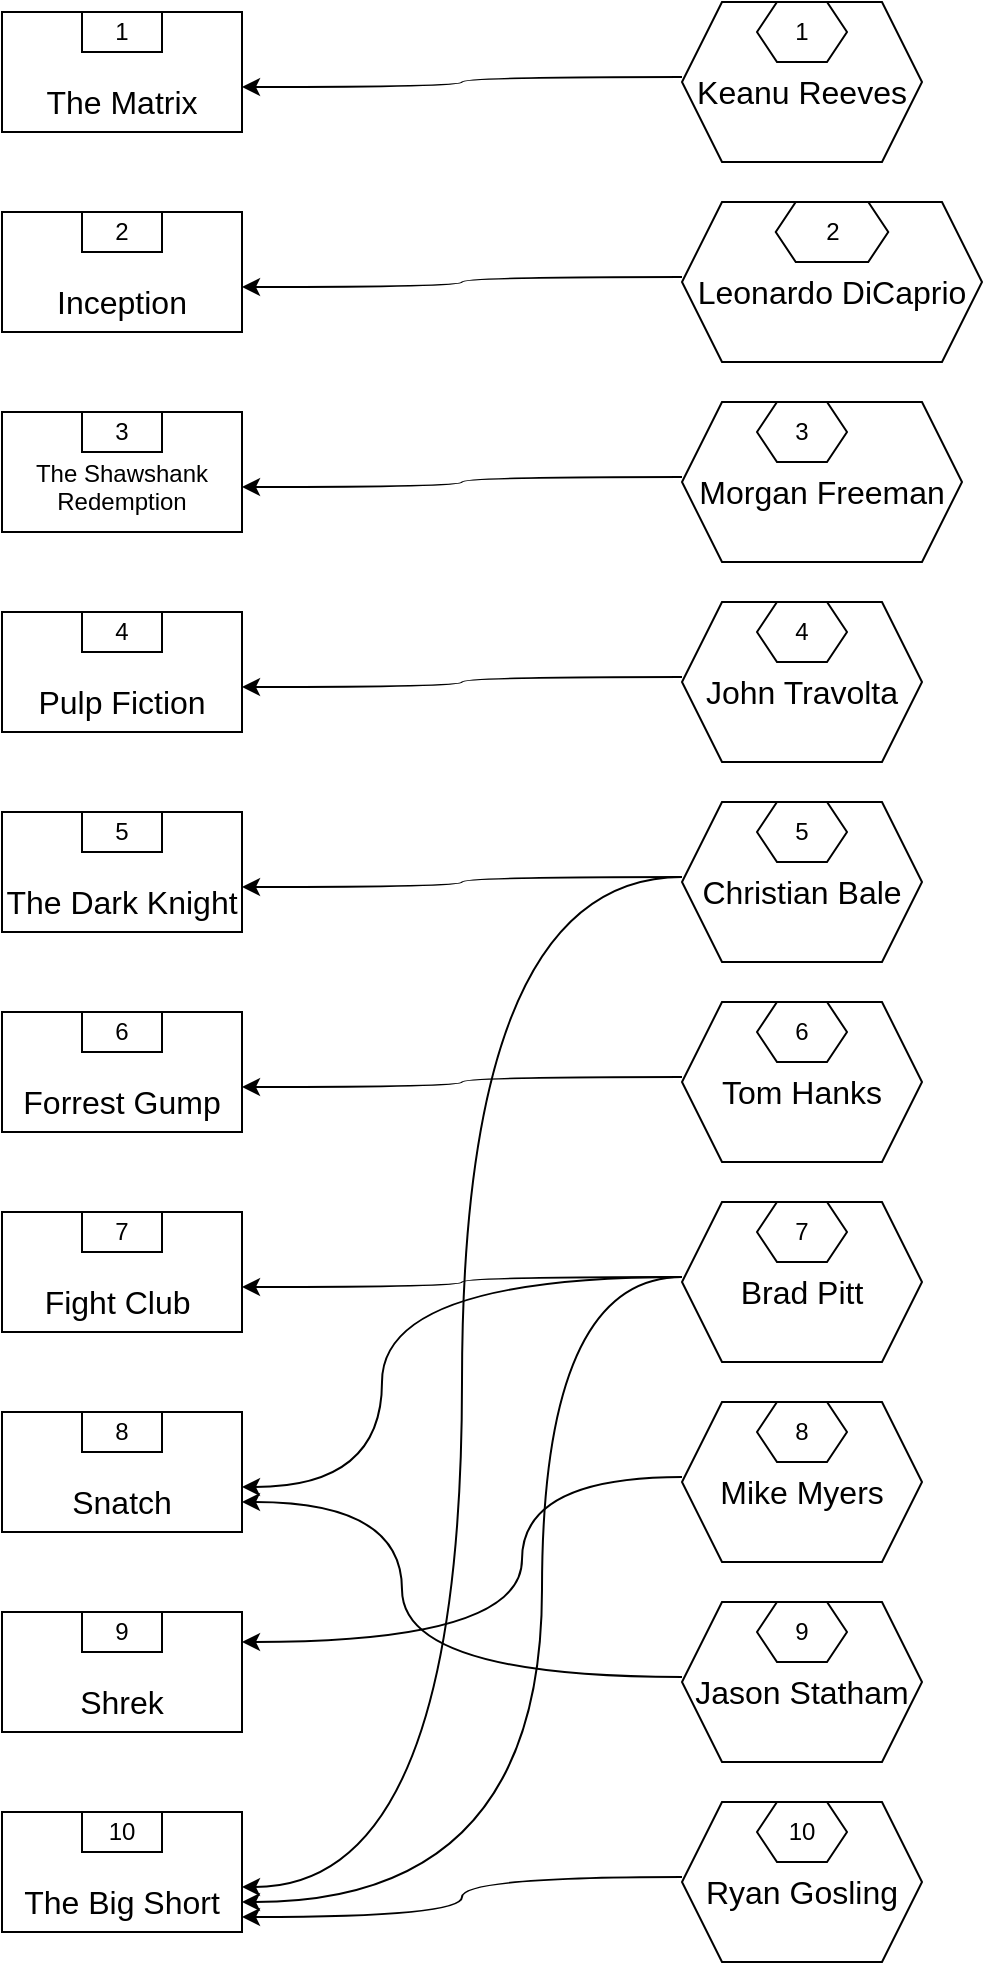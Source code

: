 <mxfile version="27.0.2" pages="4">
  <diagram name="ActedIn" id="Qj8BwG0FOwz22Pj_Dzrw">
    <mxGraphModel dx="922" dy="776" grid="1" gridSize="10" guides="1" tooltips="1" connect="1" arrows="1" fold="1" page="1" pageScale="1" pageWidth="827" pageHeight="1169" math="0" shadow="0">
      <root>
        <mxCell id="0" />
        <mxCell id="1" parent="0" />
        <mxCell id="dnQoGHi0yteGRvflAniu-1" value="" style="group" parent="1" vertex="1" connectable="0">
          <mxGeometry x="120" y="40" width="120" height="65" as="geometry" />
        </mxCell>
        <mxCell id="dnQoGHi0yteGRvflAniu-2" value="" style="rounded=0;whiteSpace=wrap;html=1;fillColor=none;" parent="dnQoGHi0yteGRvflAniu-1" vertex="1">
          <mxGeometry y="5" width="120" height="60" as="geometry" />
        </mxCell>
        <mxCell id="dnQoGHi0yteGRvflAniu-3" value="" style="rounded=0;whiteSpace=wrap;html=1;fillColor=none;" parent="dnQoGHi0yteGRvflAniu-1" vertex="1">
          <mxGeometry x="40" y="5" width="40" height="20" as="geometry" />
        </mxCell>
        <mxCell id="dnQoGHi0yteGRvflAniu-4" value="1" style="text;html=1;align=center;verticalAlign=middle;whiteSpace=wrap;rounded=0;" parent="dnQoGHi0yteGRvflAniu-1" vertex="1">
          <mxGeometry x="30" width="60" height="30" as="geometry" />
        </mxCell>
        <mxCell id="dnQoGHi0yteGRvflAniu-5" value="&lt;div style=&quot;font-size: medium; text-align: start; background-color: transparent; font-family: sans-serif;&quot;&gt;The Matrix&lt;/div&gt;" style="text;html=1;align=center;verticalAlign=middle;whiteSpace=wrap;rounded=0;" parent="dnQoGHi0yteGRvflAniu-1" vertex="1">
          <mxGeometry y="35" width="120" height="30" as="geometry" />
        </mxCell>
        <mxCell id="dnQoGHi0yteGRvflAniu-6" value="" style="group" parent="1" vertex="1" connectable="0">
          <mxGeometry x="120" y="140" width="120" height="65" as="geometry" />
        </mxCell>
        <mxCell id="dnQoGHi0yteGRvflAniu-7" value="" style="rounded=0;whiteSpace=wrap;html=1;fillColor=none;" parent="dnQoGHi0yteGRvflAniu-6" vertex="1">
          <mxGeometry y="5" width="120" height="60" as="geometry" />
        </mxCell>
        <mxCell id="dnQoGHi0yteGRvflAniu-8" value="" style="rounded=0;whiteSpace=wrap;html=1;fillColor=none;" parent="dnQoGHi0yteGRvflAniu-6" vertex="1">
          <mxGeometry x="40" y="5" width="40" height="20" as="geometry" />
        </mxCell>
        <mxCell id="dnQoGHi0yteGRvflAniu-9" value="2" style="text;html=1;align=center;verticalAlign=middle;whiteSpace=wrap;rounded=0;" parent="dnQoGHi0yteGRvflAniu-6" vertex="1">
          <mxGeometry x="30" width="60" height="30" as="geometry" />
        </mxCell>
        <mxCell id="dnQoGHi0yteGRvflAniu-10" value="&lt;div style=&quot;font-size: medium; text-align: start; background-color: transparent; font-family: sans-serif;&quot;&gt;&lt;div style=&quot;background-color: transparent;&quot;&gt;Inception&lt;/div&gt;&lt;/div&gt;" style="text;html=1;align=center;verticalAlign=middle;whiteSpace=wrap;rounded=0;" parent="dnQoGHi0yteGRvflAniu-6" vertex="1">
          <mxGeometry y="35" width="120" height="30" as="geometry" />
        </mxCell>
        <mxCell id="dnQoGHi0yteGRvflAniu-11" value="" style="group" parent="1" vertex="1" connectable="0">
          <mxGeometry x="120" y="240" width="120" height="65" as="geometry" />
        </mxCell>
        <mxCell id="dnQoGHi0yteGRvflAniu-12" value="" style="rounded=0;whiteSpace=wrap;html=1;fillColor=none;" parent="dnQoGHi0yteGRvflAniu-11" vertex="1">
          <mxGeometry y="5" width="120" height="60" as="geometry" />
        </mxCell>
        <mxCell id="dnQoGHi0yteGRvflAniu-13" value="" style="rounded=0;whiteSpace=wrap;html=1;fillColor=none;" parent="dnQoGHi0yteGRvflAniu-11" vertex="1">
          <mxGeometry x="40" y="5" width="40" height="20" as="geometry" />
        </mxCell>
        <mxCell id="dnQoGHi0yteGRvflAniu-14" value="3" style="text;html=1;align=center;verticalAlign=middle;whiteSpace=wrap;rounded=0;" parent="dnQoGHi0yteGRvflAniu-11" vertex="1">
          <mxGeometry x="30" width="60" height="30" as="geometry" />
        </mxCell>
        <mxCell id="dnQoGHi0yteGRvflAniu-15" value="&#xa;&lt;div style=&quot;color: black; background-color: transparent; font-family: sans-serif;&quot;&gt;The Shawshank Redemption &lt;/div&gt;&#xa;&#xa;" style="text;html=1;align=center;verticalAlign=middle;whiteSpace=wrap;rounded=0;" parent="dnQoGHi0yteGRvflAniu-11" vertex="1">
          <mxGeometry y="35" width="120" height="30" as="geometry" />
        </mxCell>
        <mxCell id="dnQoGHi0yteGRvflAniu-16" value="" style="group" parent="1" vertex="1" connectable="0">
          <mxGeometry x="120" y="340" width="120" height="65" as="geometry" />
        </mxCell>
        <mxCell id="dnQoGHi0yteGRvflAniu-17" value="" style="rounded=0;whiteSpace=wrap;html=1;fillColor=none;" parent="dnQoGHi0yteGRvflAniu-16" vertex="1">
          <mxGeometry y="5" width="120" height="60" as="geometry" />
        </mxCell>
        <mxCell id="dnQoGHi0yteGRvflAniu-18" value="" style="rounded=0;whiteSpace=wrap;html=1;fillColor=none;" parent="dnQoGHi0yteGRvflAniu-16" vertex="1">
          <mxGeometry x="40" y="5" width="40" height="20" as="geometry" />
        </mxCell>
        <mxCell id="dnQoGHi0yteGRvflAniu-19" value="4" style="text;html=1;align=center;verticalAlign=middle;whiteSpace=wrap;rounded=0;" parent="dnQoGHi0yteGRvflAniu-16" vertex="1">
          <mxGeometry x="30" width="60" height="30" as="geometry" />
        </mxCell>
        <mxCell id="dnQoGHi0yteGRvflAniu-20" value="&lt;div style=&quot;font-size: medium; text-align: start; background-color: transparent; font-family: sans-serif;&quot;&gt;&lt;div style=&quot;background-color: transparent;&quot;&gt;Pulp Fiction&lt;/div&gt;&lt;/div&gt;" style="text;html=1;align=center;verticalAlign=middle;whiteSpace=wrap;rounded=0;" parent="dnQoGHi0yteGRvflAniu-16" vertex="1">
          <mxGeometry y="35" width="120" height="30" as="geometry" />
        </mxCell>
        <mxCell id="dnQoGHi0yteGRvflAniu-21" value="" style="group" parent="1" vertex="1" connectable="0">
          <mxGeometry x="120" y="740" width="120" height="65" as="geometry" />
        </mxCell>
        <mxCell id="dnQoGHi0yteGRvflAniu-22" value="" style="rounded=0;whiteSpace=wrap;html=1;fillColor=none;" parent="dnQoGHi0yteGRvflAniu-21" vertex="1">
          <mxGeometry y="5" width="120" height="60" as="geometry" />
        </mxCell>
        <mxCell id="dnQoGHi0yteGRvflAniu-23" value="" style="rounded=0;whiteSpace=wrap;html=1;fillColor=none;" parent="dnQoGHi0yteGRvflAniu-21" vertex="1">
          <mxGeometry x="40" y="5" width="40" height="20" as="geometry" />
        </mxCell>
        <mxCell id="dnQoGHi0yteGRvflAniu-24" value="8" style="text;html=1;align=center;verticalAlign=middle;whiteSpace=wrap;rounded=0;" parent="dnQoGHi0yteGRvflAniu-21" vertex="1">
          <mxGeometry x="30" width="60" height="30" as="geometry" />
        </mxCell>
        <mxCell id="dnQoGHi0yteGRvflAniu-25" value="&lt;div style=&quot;text-align: start; background-color: transparent;&quot;&gt;&lt;div style=&quot;background-color: transparent;&quot;&gt;&lt;font style=&quot;font-size: 16px;&quot;&gt;Snatch&lt;/font&gt;&lt;/div&gt;&lt;/div&gt;" style="text;html=1;align=center;verticalAlign=middle;whiteSpace=wrap;rounded=0;" parent="dnQoGHi0yteGRvflAniu-21" vertex="1">
          <mxGeometry y="35" width="120" height="30" as="geometry" />
        </mxCell>
        <mxCell id="dnQoGHi0yteGRvflAniu-26" value="" style="group" parent="1" vertex="1" connectable="0">
          <mxGeometry x="120" y="640" width="120" height="65" as="geometry" />
        </mxCell>
        <mxCell id="dnQoGHi0yteGRvflAniu-27" value="" style="rounded=0;whiteSpace=wrap;html=1;fillColor=none;" parent="dnQoGHi0yteGRvflAniu-26" vertex="1">
          <mxGeometry y="5" width="120" height="60" as="geometry" />
        </mxCell>
        <mxCell id="dnQoGHi0yteGRvflAniu-28" value="" style="rounded=0;whiteSpace=wrap;html=1;fillColor=none;" parent="dnQoGHi0yteGRvflAniu-26" vertex="1">
          <mxGeometry x="40" y="5" width="40" height="20" as="geometry" />
        </mxCell>
        <mxCell id="dnQoGHi0yteGRvflAniu-29" value="7" style="text;html=1;align=center;verticalAlign=middle;whiteSpace=wrap;rounded=0;" parent="dnQoGHi0yteGRvflAniu-26" vertex="1">
          <mxGeometry x="30" width="60" height="30" as="geometry" />
        </mxCell>
        <mxCell id="dnQoGHi0yteGRvflAniu-30" value="&lt;div style=&quot;font-size: medium; text-align: start; background-color: transparent; font-family: sans-serif;&quot;&gt;&lt;div style=&quot;background-color: transparent;&quot;&gt;Fight Club&amp;nbsp;&lt;/div&gt;&lt;/div&gt;" style="text;html=1;align=center;verticalAlign=middle;whiteSpace=wrap;rounded=0;" parent="dnQoGHi0yteGRvflAniu-26" vertex="1">
          <mxGeometry y="35" width="120" height="30" as="geometry" />
        </mxCell>
        <mxCell id="dnQoGHi0yteGRvflAniu-31" value="" style="group" parent="1" vertex="1" connectable="0">
          <mxGeometry x="120" y="540" width="120" height="65" as="geometry" />
        </mxCell>
        <mxCell id="dnQoGHi0yteGRvflAniu-32" value="" style="rounded=0;whiteSpace=wrap;html=1;fillColor=none;" parent="dnQoGHi0yteGRvflAniu-31" vertex="1">
          <mxGeometry y="5" width="120" height="60" as="geometry" />
        </mxCell>
        <mxCell id="dnQoGHi0yteGRvflAniu-33" value="" style="rounded=0;whiteSpace=wrap;html=1;fillColor=none;" parent="dnQoGHi0yteGRvflAniu-31" vertex="1">
          <mxGeometry x="40" y="5" width="40" height="20" as="geometry" />
        </mxCell>
        <mxCell id="dnQoGHi0yteGRvflAniu-34" value="6" style="text;html=1;align=center;verticalAlign=middle;whiteSpace=wrap;rounded=0;" parent="dnQoGHi0yteGRvflAniu-31" vertex="1">
          <mxGeometry x="30" width="60" height="30" as="geometry" />
        </mxCell>
        <mxCell id="dnQoGHi0yteGRvflAniu-35" value="&lt;div style=&quot;font-size: medium; text-align: start; background-color: transparent; font-family: sans-serif;&quot;&gt;&lt;div style=&quot;background-color: transparent;&quot;&gt;Forrest Gump&lt;/div&gt;&lt;/div&gt;" style="text;html=1;align=center;verticalAlign=middle;whiteSpace=wrap;rounded=0;" parent="dnQoGHi0yteGRvflAniu-31" vertex="1">
          <mxGeometry y="35" width="120" height="30" as="geometry" />
        </mxCell>
        <mxCell id="dnQoGHi0yteGRvflAniu-36" value="" style="group" parent="1" vertex="1" connectable="0">
          <mxGeometry x="120" y="440" width="120" height="65" as="geometry" />
        </mxCell>
        <mxCell id="dnQoGHi0yteGRvflAniu-37" value="" style="rounded=0;whiteSpace=wrap;html=1;fillColor=none;" parent="dnQoGHi0yteGRvflAniu-36" vertex="1">
          <mxGeometry y="5" width="120" height="60" as="geometry" />
        </mxCell>
        <mxCell id="dnQoGHi0yteGRvflAniu-38" value="" style="rounded=0;whiteSpace=wrap;html=1;fillColor=none;" parent="dnQoGHi0yteGRvflAniu-36" vertex="1">
          <mxGeometry x="40" y="5" width="40" height="20" as="geometry" />
        </mxCell>
        <mxCell id="dnQoGHi0yteGRvflAniu-39" value="5" style="text;html=1;align=center;verticalAlign=middle;whiteSpace=wrap;rounded=0;" parent="dnQoGHi0yteGRvflAniu-36" vertex="1">
          <mxGeometry x="30" width="60" height="30" as="geometry" />
        </mxCell>
        <mxCell id="dnQoGHi0yteGRvflAniu-40" value="&lt;div style=&quot;font-size: medium; text-align: start; background-color: transparent; font-family: sans-serif;&quot;&gt;&lt;div style=&quot;background-color: transparent;&quot;&gt;The Dark Knight&lt;/div&gt;&lt;/div&gt;" style="text;html=1;align=center;verticalAlign=middle;whiteSpace=wrap;rounded=0;" parent="dnQoGHi0yteGRvflAniu-36" vertex="1">
          <mxGeometry y="35" width="120" height="30" as="geometry" />
        </mxCell>
        <mxCell id="dnQoGHi0yteGRvflAniu-41" value="" style="group" parent="1" vertex="1" connectable="0">
          <mxGeometry x="120" y="940" width="120" height="65" as="geometry" />
        </mxCell>
        <mxCell id="dnQoGHi0yteGRvflAniu-42" value="" style="rounded=0;whiteSpace=wrap;html=1;fillColor=none;" parent="dnQoGHi0yteGRvflAniu-41" vertex="1">
          <mxGeometry y="5" width="120" height="60" as="geometry" />
        </mxCell>
        <mxCell id="dnQoGHi0yteGRvflAniu-43" value="" style="rounded=0;whiteSpace=wrap;html=1;fillColor=none;" parent="dnQoGHi0yteGRvflAniu-41" vertex="1">
          <mxGeometry x="40" y="5" width="40" height="20" as="geometry" />
        </mxCell>
        <mxCell id="dnQoGHi0yteGRvflAniu-44" value="10" style="text;html=1;align=center;verticalAlign=middle;whiteSpace=wrap;rounded=0;" parent="dnQoGHi0yteGRvflAniu-41" vertex="1">
          <mxGeometry x="30" width="60" height="30" as="geometry" />
        </mxCell>
        <mxCell id="dnQoGHi0yteGRvflAniu-45" value="&lt;div style=&quot;font-size: medium; text-align: start; background-color: transparent; font-family: sans-serif;&quot;&gt;The Big Short&lt;/div&gt;" style="text;html=1;align=center;verticalAlign=middle;whiteSpace=wrap;rounded=0;" parent="dnQoGHi0yteGRvflAniu-41" vertex="1">
          <mxGeometry y="35" width="120" height="30" as="geometry" />
        </mxCell>
        <mxCell id="dnQoGHi0yteGRvflAniu-46" value="" style="group" parent="1" vertex="1" connectable="0">
          <mxGeometry x="120" y="840" width="120" height="65" as="geometry" />
        </mxCell>
        <mxCell id="dnQoGHi0yteGRvflAniu-47" value="" style="rounded=0;whiteSpace=wrap;html=1;fillColor=none;" parent="dnQoGHi0yteGRvflAniu-46" vertex="1">
          <mxGeometry y="5" width="120" height="60" as="geometry" />
        </mxCell>
        <mxCell id="dnQoGHi0yteGRvflAniu-48" value="" style="rounded=0;whiteSpace=wrap;html=1;fillColor=none;" parent="dnQoGHi0yteGRvflAniu-46" vertex="1">
          <mxGeometry x="40" y="5" width="40" height="20" as="geometry" />
        </mxCell>
        <mxCell id="dnQoGHi0yteGRvflAniu-49" value="9" style="text;html=1;align=center;verticalAlign=middle;whiteSpace=wrap;rounded=0;" parent="dnQoGHi0yteGRvflAniu-46" vertex="1">
          <mxGeometry x="30" width="60" height="30" as="geometry" />
        </mxCell>
        <mxCell id="dnQoGHi0yteGRvflAniu-50" value="&lt;div style=&quot;font-size: medium; text-align: start; background-color: transparent; font-family: sans-serif;&quot;&gt;Shrek&lt;/div&gt;" style="text;html=1;align=center;verticalAlign=middle;whiteSpace=wrap;rounded=0;" parent="dnQoGHi0yteGRvflAniu-46" vertex="1">
          <mxGeometry y="35" width="120" height="30" as="geometry" />
        </mxCell>
        <mxCell id="dnQoGHi0yteGRvflAniu-55" value="" style="group" parent="1" vertex="1" connectable="0">
          <mxGeometry x="460" y="40" width="120" height="80" as="geometry" />
        </mxCell>
        <mxCell id="dnQoGHi0yteGRvflAniu-51" value="" style="shape=hexagon;perimeter=hexagonPerimeter2;whiteSpace=wrap;html=1;fixedSize=1;fillColor=none;" parent="dnQoGHi0yteGRvflAniu-55" vertex="1">
          <mxGeometry width="120" height="80" as="geometry" />
        </mxCell>
        <mxCell id="dnQoGHi0yteGRvflAniu-52" value="" style="shape=hexagon;perimeter=hexagonPerimeter2;whiteSpace=wrap;html=1;fixedSize=1;fillColor=none;size=10;" parent="dnQoGHi0yteGRvflAniu-55" vertex="1">
          <mxGeometry x="37.5" width="45" height="30" as="geometry" />
        </mxCell>
        <mxCell id="dnQoGHi0yteGRvflAniu-53" value="1" style="text;html=1;align=center;verticalAlign=middle;whiteSpace=wrap;rounded=0;" parent="dnQoGHi0yteGRvflAniu-55" vertex="1">
          <mxGeometry x="30" width="60" height="30" as="geometry" />
        </mxCell>
        <mxCell id="dnQoGHi0yteGRvflAniu-54" value="&lt;div style=&quot;font-size: medium; text-align: start; background-color: transparent; font-family: sans-serif;&quot;&gt;Keanu Reeves&lt;/div&gt;" style="text;html=1;align=center;verticalAlign=middle;whiteSpace=wrap;rounded=0;" parent="dnQoGHi0yteGRvflAniu-55" vertex="1">
          <mxGeometry y="30" width="120" height="30" as="geometry" />
        </mxCell>
        <mxCell id="dnQoGHi0yteGRvflAniu-66" value="" style="group" parent="1" vertex="1" connectable="0">
          <mxGeometry x="460" y="140" width="150" height="80" as="geometry" />
        </mxCell>
        <mxCell id="dnQoGHi0yteGRvflAniu-67" value="" style="shape=hexagon;perimeter=hexagonPerimeter2;whiteSpace=wrap;html=1;fixedSize=1;fillColor=none;" parent="dnQoGHi0yteGRvflAniu-66" vertex="1">
          <mxGeometry width="150" height="80" as="geometry" />
        </mxCell>
        <mxCell id="dnQoGHi0yteGRvflAniu-68" value="" style="shape=hexagon;perimeter=hexagonPerimeter2;whiteSpace=wrap;html=1;fixedSize=1;fillColor=none;size=10;" parent="dnQoGHi0yteGRvflAniu-66" vertex="1">
          <mxGeometry x="46.875" width="56.25" height="30" as="geometry" />
        </mxCell>
        <mxCell id="dnQoGHi0yteGRvflAniu-69" value="2" style="text;html=1;align=center;verticalAlign=middle;whiteSpace=wrap;rounded=0;" parent="dnQoGHi0yteGRvflAniu-66" vertex="1">
          <mxGeometry x="37.5" width="75" height="30" as="geometry" />
        </mxCell>
        <mxCell id="dnQoGHi0yteGRvflAniu-70" value="&lt;div style=&quot;font-size: medium; text-align: start; background-color: transparent; font-family: sans-serif;&quot;&gt;&lt;div style=&quot;background-color: transparent;&quot;&gt;Leonardo DiCaprio&lt;/div&gt;&lt;/div&gt;" style="text;html=1;align=center;verticalAlign=middle;whiteSpace=wrap;rounded=0;" parent="dnQoGHi0yteGRvflAniu-66" vertex="1">
          <mxGeometry y="30" width="150" height="30" as="geometry" />
        </mxCell>
        <mxCell id="dnQoGHi0yteGRvflAniu-71" value="" style="group" parent="1" vertex="1" connectable="0">
          <mxGeometry x="460" y="240" width="140" height="80" as="geometry" />
        </mxCell>
        <mxCell id="dnQoGHi0yteGRvflAniu-72" value="" style="shape=hexagon;perimeter=hexagonPerimeter2;whiteSpace=wrap;html=1;fixedSize=1;fillColor=none;" parent="dnQoGHi0yteGRvflAniu-71" vertex="1">
          <mxGeometry width="140" height="80" as="geometry" />
        </mxCell>
        <mxCell id="dnQoGHi0yteGRvflAniu-73" value="" style="shape=hexagon;perimeter=hexagonPerimeter2;whiteSpace=wrap;html=1;fixedSize=1;fillColor=none;size=10;" parent="dnQoGHi0yteGRvflAniu-71" vertex="1">
          <mxGeometry x="37.5" width="45" height="30" as="geometry" />
        </mxCell>
        <mxCell id="dnQoGHi0yteGRvflAniu-74" value="3" style="text;html=1;align=center;verticalAlign=middle;whiteSpace=wrap;rounded=0;" parent="dnQoGHi0yteGRvflAniu-71" vertex="1">
          <mxGeometry x="30" width="60" height="30" as="geometry" />
        </mxCell>
        <mxCell id="dnQoGHi0yteGRvflAniu-75" value="&lt;div style=&quot;font-size: medium; text-align: start; background-color: transparent; font-family: sans-serif;&quot;&gt;&lt;div style=&quot;background-color: transparent;&quot;&gt;Morgan Freeman&lt;/div&gt;&lt;/div&gt;" style="text;html=1;align=center;verticalAlign=middle;whiteSpace=wrap;rounded=0;" parent="dnQoGHi0yteGRvflAniu-71" vertex="1">
          <mxGeometry y="30" width="140" height="30" as="geometry" />
        </mxCell>
        <mxCell id="dnQoGHi0yteGRvflAniu-76" value="" style="group" parent="1" vertex="1" connectable="0">
          <mxGeometry x="460" y="340" width="120" height="80" as="geometry" />
        </mxCell>
        <mxCell id="dnQoGHi0yteGRvflAniu-77" value="" style="shape=hexagon;perimeter=hexagonPerimeter2;whiteSpace=wrap;html=1;fixedSize=1;fillColor=none;" parent="dnQoGHi0yteGRvflAniu-76" vertex="1">
          <mxGeometry width="120" height="80" as="geometry" />
        </mxCell>
        <mxCell id="dnQoGHi0yteGRvflAniu-78" value="" style="shape=hexagon;perimeter=hexagonPerimeter2;whiteSpace=wrap;html=1;fixedSize=1;fillColor=none;size=10;" parent="dnQoGHi0yteGRvflAniu-76" vertex="1">
          <mxGeometry x="37.5" width="45" height="30" as="geometry" />
        </mxCell>
        <mxCell id="dnQoGHi0yteGRvflAniu-79" value="4" style="text;html=1;align=center;verticalAlign=middle;whiteSpace=wrap;rounded=0;" parent="dnQoGHi0yteGRvflAniu-76" vertex="1">
          <mxGeometry x="30" width="60" height="30" as="geometry" />
        </mxCell>
        <mxCell id="dnQoGHi0yteGRvflAniu-80" value="&lt;div style=&quot;font-size: medium; text-align: start; background-color: transparent; font-family: sans-serif;&quot;&gt;&lt;div style=&quot;background-color: transparent;&quot;&gt;&lt;div style=&quot;background-color: transparent;&quot;&gt;&lt;div style=&quot;background-color: transparent;&quot;&gt;&lt;div style=&quot;background-color: transparent;&quot;&gt;John Travolta&lt;/div&gt;&lt;/div&gt;&lt;/div&gt;&lt;/div&gt;&lt;/div&gt;" style="text;html=1;align=center;verticalAlign=middle;whiteSpace=wrap;rounded=0;" parent="dnQoGHi0yteGRvflAniu-76" vertex="1">
          <mxGeometry y="30" width="120" height="30" as="geometry" />
        </mxCell>
        <mxCell id="dnQoGHi0yteGRvflAniu-81" value="" style="group" parent="1" vertex="1" connectable="0">
          <mxGeometry x="460" y="840" width="120" height="80" as="geometry" />
        </mxCell>
        <mxCell id="dnQoGHi0yteGRvflAniu-82" value="" style="shape=hexagon;perimeter=hexagonPerimeter2;whiteSpace=wrap;html=1;fixedSize=1;fillColor=none;" parent="dnQoGHi0yteGRvflAniu-81" vertex="1">
          <mxGeometry width="120" height="80" as="geometry" />
        </mxCell>
        <mxCell id="dnQoGHi0yteGRvflAniu-83" value="" style="shape=hexagon;perimeter=hexagonPerimeter2;whiteSpace=wrap;html=1;fixedSize=1;fillColor=none;size=10;" parent="dnQoGHi0yteGRvflAniu-81" vertex="1">
          <mxGeometry x="37.5" width="45" height="30" as="geometry" />
        </mxCell>
        <mxCell id="dnQoGHi0yteGRvflAniu-84" value="9" style="text;html=1;align=center;verticalAlign=middle;whiteSpace=wrap;rounded=0;" parent="dnQoGHi0yteGRvflAniu-81" vertex="1">
          <mxGeometry x="30" width="60" height="30" as="geometry" />
        </mxCell>
        <mxCell id="dnQoGHi0yteGRvflAniu-85" value="&lt;div style=&quot;font-size: medium; text-align: start; background-color: transparent; font-family: sans-serif;&quot;&gt;Jason Statham&lt;/div&gt;" style="text;html=1;align=center;verticalAlign=middle;whiteSpace=wrap;rounded=0;" parent="dnQoGHi0yteGRvflAniu-81" vertex="1">
          <mxGeometry y="30" width="120" height="30" as="geometry" />
        </mxCell>
        <mxCell id="dnQoGHi0yteGRvflAniu-86" value="" style="group" parent="1" vertex="1" connectable="0">
          <mxGeometry x="460" y="940" width="120" height="80" as="geometry" />
        </mxCell>
        <mxCell id="dnQoGHi0yteGRvflAniu-87" value="" style="shape=hexagon;perimeter=hexagonPerimeter2;whiteSpace=wrap;html=1;fixedSize=1;fillColor=none;" parent="dnQoGHi0yteGRvflAniu-86" vertex="1">
          <mxGeometry width="120" height="80" as="geometry" />
        </mxCell>
        <mxCell id="dnQoGHi0yteGRvflAniu-88" value="" style="shape=hexagon;perimeter=hexagonPerimeter2;whiteSpace=wrap;html=1;fixedSize=1;fillColor=none;size=10;" parent="dnQoGHi0yteGRvflAniu-86" vertex="1">
          <mxGeometry x="37.5" width="45" height="30" as="geometry" />
        </mxCell>
        <mxCell id="dnQoGHi0yteGRvflAniu-89" value="10" style="text;html=1;align=center;verticalAlign=middle;whiteSpace=wrap;rounded=0;" parent="dnQoGHi0yteGRvflAniu-86" vertex="1">
          <mxGeometry x="30" width="60" height="30" as="geometry" />
        </mxCell>
        <mxCell id="dnQoGHi0yteGRvflAniu-90" value="&lt;div style=&quot;font-size: medium; text-align: start; background-color: transparent; font-family: sans-serif;&quot;&gt;Ryan Gosling&lt;/div&gt;" style="text;html=1;align=center;verticalAlign=middle;whiteSpace=wrap;rounded=0;" parent="dnQoGHi0yteGRvflAniu-86" vertex="1">
          <mxGeometry y="30" width="120" height="30" as="geometry" />
        </mxCell>
        <mxCell id="dnQoGHi0yteGRvflAniu-91" value="" style="group" parent="1" vertex="1" connectable="0">
          <mxGeometry x="460" y="640" width="120" height="80" as="geometry" />
        </mxCell>
        <mxCell id="dnQoGHi0yteGRvflAniu-92" value="" style="shape=hexagon;perimeter=hexagonPerimeter2;whiteSpace=wrap;html=1;fixedSize=1;fillColor=none;" parent="dnQoGHi0yteGRvflAniu-91" vertex="1">
          <mxGeometry width="120" height="80" as="geometry" />
        </mxCell>
        <mxCell id="dnQoGHi0yteGRvflAniu-93" value="" style="shape=hexagon;perimeter=hexagonPerimeter2;whiteSpace=wrap;html=1;fixedSize=1;fillColor=none;size=10;" parent="dnQoGHi0yteGRvflAniu-91" vertex="1">
          <mxGeometry x="37.5" width="45" height="30" as="geometry" />
        </mxCell>
        <mxCell id="dnQoGHi0yteGRvflAniu-94" value="7" style="text;html=1;align=center;verticalAlign=middle;whiteSpace=wrap;rounded=0;" parent="dnQoGHi0yteGRvflAniu-91" vertex="1">
          <mxGeometry x="30" width="60" height="30" as="geometry" />
        </mxCell>
        <mxCell id="dnQoGHi0yteGRvflAniu-95" value="&lt;div style=&quot;font-size: medium; text-align: start; background-color: transparent; font-family: sans-serif;&quot;&gt;&lt;div style=&quot;background-color: transparent;&quot;&gt;Brad Pitt&lt;/div&gt;&lt;/div&gt;" style="text;html=1;align=center;verticalAlign=middle;whiteSpace=wrap;rounded=0;" parent="dnQoGHi0yteGRvflAniu-91" vertex="1">
          <mxGeometry y="30" width="120" height="30" as="geometry" />
        </mxCell>
        <mxCell id="dnQoGHi0yteGRvflAniu-96" value="" style="group" parent="1" vertex="1" connectable="0">
          <mxGeometry x="460" y="740" width="120" height="80" as="geometry" />
        </mxCell>
        <mxCell id="dnQoGHi0yteGRvflAniu-97" value="" style="shape=hexagon;perimeter=hexagonPerimeter2;whiteSpace=wrap;html=1;fixedSize=1;fillColor=none;" parent="dnQoGHi0yteGRvflAniu-96" vertex="1">
          <mxGeometry width="120" height="80" as="geometry" />
        </mxCell>
        <mxCell id="dnQoGHi0yteGRvflAniu-98" value="" style="shape=hexagon;perimeter=hexagonPerimeter2;whiteSpace=wrap;html=1;fixedSize=1;fillColor=none;size=10;" parent="dnQoGHi0yteGRvflAniu-96" vertex="1">
          <mxGeometry x="37.5" width="45" height="30" as="geometry" />
        </mxCell>
        <mxCell id="dnQoGHi0yteGRvflAniu-99" value="8" style="text;html=1;align=center;verticalAlign=middle;whiteSpace=wrap;rounded=0;" parent="dnQoGHi0yteGRvflAniu-96" vertex="1">
          <mxGeometry x="30" width="60" height="30" as="geometry" />
        </mxCell>
        <mxCell id="XzTSQByXAmbuPEVBdO9h-18" value="&lt;font style=&quot;font-size: 16px;&quot;&gt;Mike Myers&lt;/font&gt;" style="text;html=1;align=center;verticalAlign=middle;whiteSpace=wrap;rounded=0;" parent="dnQoGHi0yteGRvflAniu-96" vertex="1">
          <mxGeometry y="30" width="120" height="30" as="geometry" />
        </mxCell>
        <mxCell id="dnQoGHi0yteGRvflAniu-101" value="" style="group" parent="1" vertex="1" connectable="0">
          <mxGeometry x="460" y="440" width="120" height="80" as="geometry" />
        </mxCell>
        <mxCell id="dnQoGHi0yteGRvflAniu-102" value="" style="shape=hexagon;perimeter=hexagonPerimeter2;whiteSpace=wrap;html=1;fixedSize=1;fillColor=none;" parent="dnQoGHi0yteGRvflAniu-101" vertex="1">
          <mxGeometry width="120" height="80" as="geometry" />
        </mxCell>
        <mxCell id="dnQoGHi0yteGRvflAniu-103" value="" style="shape=hexagon;perimeter=hexagonPerimeter2;whiteSpace=wrap;html=1;fixedSize=1;fillColor=none;size=10;" parent="dnQoGHi0yteGRvflAniu-101" vertex="1">
          <mxGeometry x="37.5" width="45" height="30" as="geometry" />
        </mxCell>
        <mxCell id="dnQoGHi0yteGRvflAniu-104" value="5" style="text;html=1;align=center;verticalAlign=middle;whiteSpace=wrap;rounded=0;" parent="dnQoGHi0yteGRvflAniu-101" vertex="1">
          <mxGeometry x="30" width="60" height="30" as="geometry" />
        </mxCell>
        <mxCell id="dnQoGHi0yteGRvflAniu-105" value="&lt;div style=&quot;font-size: medium; text-align: start; background-color: transparent; font-family: sans-serif;&quot;&gt;&lt;div style=&quot;background-color: transparent;&quot;&gt;&lt;div style=&quot;background-color: transparent;&quot;&gt;Christian Bale&lt;/div&gt;&lt;/div&gt;&lt;/div&gt;" style="text;html=1;align=center;verticalAlign=middle;whiteSpace=wrap;rounded=0;" parent="dnQoGHi0yteGRvflAniu-101" vertex="1">
          <mxGeometry y="30" width="120" height="30" as="geometry" />
        </mxCell>
        <mxCell id="dnQoGHi0yteGRvflAniu-106" value="" style="group" parent="1" vertex="1" connectable="0">
          <mxGeometry x="460" y="540" width="120" height="80" as="geometry" />
        </mxCell>
        <mxCell id="dnQoGHi0yteGRvflAniu-107" value="" style="shape=hexagon;perimeter=hexagonPerimeter2;whiteSpace=wrap;html=1;fixedSize=1;fillColor=none;" parent="dnQoGHi0yteGRvflAniu-106" vertex="1">
          <mxGeometry width="120" height="80" as="geometry" />
        </mxCell>
        <mxCell id="dnQoGHi0yteGRvflAniu-108" value="" style="shape=hexagon;perimeter=hexagonPerimeter2;whiteSpace=wrap;html=1;fixedSize=1;fillColor=none;size=10;" parent="dnQoGHi0yteGRvflAniu-106" vertex="1">
          <mxGeometry x="37.5" width="45" height="30" as="geometry" />
        </mxCell>
        <mxCell id="dnQoGHi0yteGRvflAniu-109" value="6" style="text;html=1;align=center;verticalAlign=middle;whiteSpace=wrap;rounded=0;" parent="dnQoGHi0yteGRvflAniu-106" vertex="1">
          <mxGeometry x="30" width="60" height="30" as="geometry" />
        </mxCell>
        <mxCell id="dnQoGHi0yteGRvflAniu-110" value="&lt;div style=&quot;font-size: medium; text-align: start; background-color: transparent; font-family: sans-serif;&quot;&gt;&lt;div style=&quot;background-color: transparent;&quot;&gt;&lt;div style=&quot;background-color: transparent;&quot;&gt;Tom Hanks&lt;/div&gt;&lt;/div&gt;&lt;/div&gt;" style="text;html=1;align=center;verticalAlign=middle;whiteSpace=wrap;rounded=0;" parent="dnQoGHi0yteGRvflAniu-106" vertex="1">
          <mxGeometry y="30" width="120" height="30" as="geometry" />
        </mxCell>
        <mxCell id="RvFiJ3Qq6lb3XEpawRCW-1" style="edgeStyle=orthogonalEdgeStyle;rounded=0;orthogonalLoop=1;jettySize=auto;html=1;exitX=0;exitY=0.25;exitDx=0;exitDy=0;entryX=1;entryY=0.25;entryDx=0;entryDy=0;curved=1;" edge="1" parent="1" source="dnQoGHi0yteGRvflAniu-54" target="dnQoGHi0yteGRvflAniu-5">
          <mxGeometry relative="1" as="geometry" />
        </mxCell>
        <mxCell id="RvFiJ3Qq6lb3XEpawRCW-2" style="edgeStyle=orthogonalEdgeStyle;rounded=0;orthogonalLoop=1;jettySize=auto;html=1;exitX=0;exitY=0.25;exitDx=0;exitDy=0;entryX=1;entryY=0.25;entryDx=0;entryDy=0;curved=1;" edge="1" parent="1" source="dnQoGHi0yteGRvflAniu-70" target="dnQoGHi0yteGRvflAniu-10">
          <mxGeometry relative="1" as="geometry" />
        </mxCell>
        <mxCell id="RvFiJ3Qq6lb3XEpawRCW-3" style="edgeStyle=orthogonalEdgeStyle;rounded=0;orthogonalLoop=1;jettySize=auto;html=1;exitX=0;exitY=0.25;exitDx=0;exitDy=0;entryX=1;entryY=0.25;entryDx=0;entryDy=0;curved=1;" edge="1" parent="1" source="dnQoGHi0yteGRvflAniu-75" target="dnQoGHi0yteGRvflAniu-15">
          <mxGeometry relative="1" as="geometry" />
        </mxCell>
        <mxCell id="RvFiJ3Qq6lb3XEpawRCW-4" style="edgeStyle=orthogonalEdgeStyle;rounded=0;orthogonalLoop=1;jettySize=auto;html=1;exitX=0;exitY=0.25;exitDx=0;exitDy=0;entryX=1;entryY=0.25;entryDx=0;entryDy=0;curved=1;" edge="1" parent="1" source="dnQoGHi0yteGRvflAniu-80" target="dnQoGHi0yteGRvflAniu-20">
          <mxGeometry relative="1" as="geometry" />
        </mxCell>
        <mxCell id="RvFiJ3Qq6lb3XEpawRCW-5" style="edgeStyle=orthogonalEdgeStyle;rounded=0;orthogonalLoop=1;jettySize=auto;html=1;exitX=0;exitY=0.25;exitDx=0;exitDy=0;entryX=1;entryY=0.25;entryDx=0;entryDy=0;curved=1;" edge="1" parent="1" source="dnQoGHi0yteGRvflAniu-105" target="dnQoGHi0yteGRvflAniu-40">
          <mxGeometry relative="1" as="geometry" />
        </mxCell>
        <mxCell id="RvFiJ3Qq6lb3XEpawRCW-6" style="edgeStyle=orthogonalEdgeStyle;rounded=0;orthogonalLoop=1;jettySize=auto;html=1;exitX=0;exitY=0.25;exitDx=0;exitDy=0;entryX=1;entryY=0.25;entryDx=0;entryDy=0;curved=1;" edge="1" parent="1" source="dnQoGHi0yteGRvflAniu-105" target="dnQoGHi0yteGRvflAniu-45">
          <mxGeometry relative="1" as="geometry">
            <Array as="points">
              <mxPoint x="350" y="478" />
              <mxPoint x="350" y="983" />
            </Array>
          </mxGeometry>
        </mxCell>
        <mxCell id="RvFiJ3Qq6lb3XEpawRCW-7" style="edgeStyle=orthogonalEdgeStyle;rounded=0;orthogonalLoop=1;jettySize=auto;html=1;exitX=0;exitY=0.25;exitDx=0;exitDy=0;entryX=1;entryY=0.25;entryDx=0;entryDy=0;curved=1;" edge="1" parent="1" source="dnQoGHi0yteGRvflAniu-110" target="dnQoGHi0yteGRvflAniu-35">
          <mxGeometry relative="1" as="geometry" />
        </mxCell>
        <mxCell id="RvFiJ3Qq6lb3XEpawRCW-8" style="edgeStyle=orthogonalEdgeStyle;rounded=0;orthogonalLoop=1;jettySize=auto;html=1;exitX=0;exitY=0.25;exitDx=0;exitDy=0;entryX=1;entryY=0.25;entryDx=0;entryDy=0;curved=1;" edge="1" parent="1" source="dnQoGHi0yteGRvflAniu-95" target="dnQoGHi0yteGRvflAniu-30">
          <mxGeometry relative="1" as="geometry" />
        </mxCell>
        <mxCell id="RvFiJ3Qq6lb3XEpawRCW-9" style="edgeStyle=orthogonalEdgeStyle;rounded=0;orthogonalLoop=1;jettySize=auto;html=1;exitX=0;exitY=0.25;exitDx=0;exitDy=0;entryX=1;entryY=0.25;entryDx=0;entryDy=0;curved=1;" edge="1" parent="1" source="dnQoGHi0yteGRvflAniu-95" target="dnQoGHi0yteGRvflAniu-25">
          <mxGeometry relative="1" as="geometry">
            <Array as="points">
              <mxPoint x="310" y="678" />
              <mxPoint x="310" y="783" />
            </Array>
          </mxGeometry>
        </mxCell>
        <mxCell id="RvFiJ3Qq6lb3XEpawRCW-10" style="edgeStyle=orthogonalEdgeStyle;rounded=0;orthogonalLoop=1;jettySize=auto;html=1;exitX=0;exitY=0.25;exitDx=0;exitDy=0;entryX=1;entryY=0.5;entryDx=0;entryDy=0;curved=1;" edge="1" parent="1" source="dnQoGHi0yteGRvflAniu-95" target="dnQoGHi0yteGRvflAniu-45">
          <mxGeometry relative="1" as="geometry">
            <Array as="points">
              <mxPoint x="390" y="678" />
              <mxPoint x="390" y="990" />
            </Array>
          </mxGeometry>
        </mxCell>
        <mxCell id="RvFiJ3Qq6lb3XEpawRCW-14" style="edgeStyle=orthogonalEdgeStyle;rounded=0;orthogonalLoop=1;jettySize=auto;html=1;exitX=0;exitY=0.25;exitDx=0;exitDy=0;entryX=1;entryY=0.25;entryDx=0;entryDy=0;curved=1;" edge="1" parent="1" source="XzTSQByXAmbuPEVBdO9h-18" target="dnQoGHi0yteGRvflAniu-47">
          <mxGeometry relative="1" as="geometry">
            <Array as="points">
              <mxPoint x="380" y="778" />
              <mxPoint x="380" y="860" />
            </Array>
          </mxGeometry>
        </mxCell>
        <mxCell id="RvFiJ3Qq6lb3XEpawRCW-16" style="edgeStyle=orthogonalEdgeStyle;rounded=0;orthogonalLoop=1;jettySize=auto;html=1;exitX=0;exitY=0.25;exitDx=0;exitDy=0;entryX=1;entryY=0.75;entryDx=0;entryDy=0;curved=1;" edge="1" parent="1" source="dnQoGHi0yteGRvflAniu-85" target="dnQoGHi0yteGRvflAniu-22">
          <mxGeometry relative="1" as="geometry">
            <Array as="points">
              <mxPoint x="320" y="878" />
              <mxPoint x="320" y="790" />
            </Array>
          </mxGeometry>
        </mxCell>
        <mxCell id="RvFiJ3Qq6lb3XEpawRCW-19" style="edgeStyle=orthogonalEdgeStyle;rounded=0;orthogonalLoop=1;jettySize=auto;html=1;exitX=0;exitY=0.25;exitDx=0;exitDy=0;entryX=1;entryY=0.75;entryDx=0;entryDy=0;curved=1;" edge="1" parent="1" source="dnQoGHi0yteGRvflAniu-90" target="dnQoGHi0yteGRvflAniu-45">
          <mxGeometry relative="1" as="geometry" />
        </mxCell>
      </root>
    </mxGraphModel>
  </diagram>
  <diagram id="Rdg-GGBam3Gl2MHBl6oL" name="BelongsToGenre">
    <mxGraphModel dx="1884" dy="777" grid="1" gridSize="10" guides="1" tooltips="1" connect="1" arrows="1" fold="1" page="1" pageScale="1" pageWidth="827" pageHeight="1169" math="0" shadow="0">
      <root>
        <mxCell id="0" />
        <mxCell id="1" parent="0" />
        <mxCell id="C9t4qM2Tk1lndr6YPbpe-1" value="" style="group" parent="1" vertex="1" connectable="0">
          <mxGeometry x="120" y="40" width="120" height="65" as="geometry" />
        </mxCell>
        <mxCell id="C9t4qM2Tk1lndr6YPbpe-2" value="" style="rounded=0;whiteSpace=wrap;html=1;fillColor=none;" parent="C9t4qM2Tk1lndr6YPbpe-1" vertex="1">
          <mxGeometry y="5" width="120" height="60" as="geometry" />
        </mxCell>
        <mxCell id="C9t4qM2Tk1lndr6YPbpe-3" value="" style="rounded=0;whiteSpace=wrap;html=1;fillColor=none;" parent="C9t4qM2Tk1lndr6YPbpe-1" vertex="1">
          <mxGeometry x="40" y="5" width="40" height="20" as="geometry" />
        </mxCell>
        <mxCell id="C9t4qM2Tk1lndr6YPbpe-4" value="1" style="text;html=1;align=center;verticalAlign=middle;whiteSpace=wrap;rounded=0;" parent="C9t4qM2Tk1lndr6YPbpe-1" vertex="1">
          <mxGeometry x="30" width="60" height="30" as="geometry" />
        </mxCell>
        <mxCell id="C9t4qM2Tk1lndr6YPbpe-5" value="&lt;div style=&quot;font-size: medium; text-align: start; background-color: transparent; font-family: sans-serif;&quot;&gt;The Matrix&lt;/div&gt;" style="text;html=1;align=center;verticalAlign=middle;whiteSpace=wrap;rounded=0;" parent="C9t4qM2Tk1lndr6YPbpe-1" vertex="1">
          <mxGeometry y="35" width="120" height="30" as="geometry" />
        </mxCell>
        <mxCell id="C9t4qM2Tk1lndr6YPbpe-6" value="" style="group" parent="1" vertex="1" connectable="0">
          <mxGeometry x="120" y="140" width="120" height="65" as="geometry" />
        </mxCell>
        <mxCell id="C9t4qM2Tk1lndr6YPbpe-7" value="" style="rounded=0;whiteSpace=wrap;html=1;fillColor=none;" parent="C9t4qM2Tk1lndr6YPbpe-6" vertex="1">
          <mxGeometry y="5" width="120" height="60" as="geometry" />
        </mxCell>
        <mxCell id="C9t4qM2Tk1lndr6YPbpe-8" value="" style="rounded=0;whiteSpace=wrap;html=1;fillColor=none;" parent="C9t4qM2Tk1lndr6YPbpe-6" vertex="1">
          <mxGeometry x="40" y="5" width="40" height="20" as="geometry" />
        </mxCell>
        <mxCell id="C9t4qM2Tk1lndr6YPbpe-9" value="2" style="text;html=1;align=center;verticalAlign=middle;whiteSpace=wrap;rounded=0;" parent="C9t4qM2Tk1lndr6YPbpe-6" vertex="1">
          <mxGeometry x="30" width="60" height="30" as="geometry" />
        </mxCell>
        <mxCell id="C9t4qM2Tk1lndr6YPbpe-10" value="&lt;div style=&quot;font-size: medium; text-align: start; background-color: transparent; font-family: sans-serif;&quot;&gt;&lt;div style=&quot;background-color: transparent;&quot;&gt;Inception&lt;/div&gt;&lt;/div&gt;" style="text;html=1;align=center;verticalAlign=middle;whiteSpace=wrap;rounded=0;" parent="C9t4qM2Tk1lndr6YPbpe-6" vertex="1">
          <mxGeometry y="35" width="120" height="30" as="geometry" />
        </mxCell>
        <mxCell id="C9t4qM2Tk1lndr6YPbpe-11" value="" style="group" parent="1" vertex="1" connectable="0">
          <mxGeometry x="120" y="240" width="120" height="65" as="geometry" />
        </mxCell>
        <mxCell id="C9t4qM2Tk1lndr6YPbpe-12" value="" style="rounded=0;whiteSpace=wrap;html=1;fillColor=none;" parent="C9t4qM2Tk1lndr6YPbpe-11" vertex="1">
          <mxGeometry y="5" width="120" height="60" as="geometry" />
        </mxCell>
        <mxCell id="C9t4qM2Tk1lndr6YPbpe-13" value="" style="rounded=0;whiteSpace=wrap;html=1;fillColor=none;" parent="C9t4qM2Tk1lndr6YPbpe-11" vertex="1">
          <mxGeometry x="40" y="5" width="40" height="20" as="geometry" />
        </mxCell>
        <mxCell id="C9t4qM2Tk1lndr6YPbpe-14" value="3" style="text;html=1;align=center;verticalAlign=middle;whiteSpace=wrap;rounded=0;" parent="C9t4qM2Tk1lndr6YPbpe-11" vertex="1">
          <mxGeometry x="30" width="60" height="30" as="geometry" />
        </mxCell>
        <mxCell id="C9t4qM2Tk1lndr6YPbpe-15" value="&#xa;&lt;div style=&quot;color: black; background-color: transparent; font-family: sans-serif;&quot;&gt;The Shawshank Redemption &lt;/div&gt;&#xa;&#xa;" style="text;html=1;align=center;verticalAlign=middle;whiteSpace=wrap;rounded=0;" parent="C9t4qM2Tk1lndr6YPbpe-11" vertex="1">
          <mxGeometry y="35" width="120" height="30" as="geometry" />
        </mxCell>
        <mxCell id="C9t4qM2Tk1lndr6YPbpe-16" value="" style="group" parent="1" vertex="1" connectable="0">
          <mxGeometry x="120" y="340" width="120" height="65" as="geometry" />
        </mxCell>
        <mxCell id="C9t4qM2Tk1lndr6YPbpe-17" value="" style="rounded=0;whiteSpace=wrap;html=1;fillColor=none;" parent="C9t4qM2Tk1lndr6YPbpe-16" vertex="1">
          <mxGeometry y="5" width="120" height="60" as="geometry" />
        </mxCell>
        <mxCell id="C9t4qM2Tk1lndr6YPbpe-18" value="" style="rounded=0;whiteSpace=wrap;html=1;fillColor=none;" parent="C9t4qM2Tk1lndr6YPbpe-16" vertex="1">
          <mxGeometry x="40" y="5" width="40" height="20" as="geometry" />
        </mxCell>
        <mxCell id="C9t4qM2Tk1lndr6YPbpe-19" value="4" style="text;html=1;align=center;verticalAlign=middle;whiteSpace=wrap;rounded=0;" parent="C9t4qM2Tk1lndr6YPbpe-16" vertex="1">
          <mxGeometry x="30" width="60" height="30" as="geometry" />
        </mxCell>
        <mxCell id="C9t4qM2Tk1lndr6YPbpe-20" value="&lt;div style=&quot;font-size: medium; text-align: start; background-color: transparent; font-family: sans-serif;&quot;&gt;&lt;div style=&quot;background-color: transparent;&quot;&gt;Pulp Fiction&lt;/div&gt;&lt;/div&gt;" style="text;html=1;align=center;verticalAlign=middle;whiteSpace=wrap;rounded=0;" parent="C9t4qM2Tk1lndr6YPbpe-16" vertex="1">
          <mxGeometry y="35" width="120" height="30" as="geometry" />
        </mxCell>
        <mxCell id="C9t4qM2Tk1lndr6YPbpe-21" value="" style="group" parent="1" vertex="1" connectable="0">
          <mxGeometry x="120" y="740" width="120" height="65" as="geometry" />
        </mxCell>
        <mxCell id="C9t4qM2Tk1lndr6YPbpe-22" value="" style="rounded=0;whiteSpace=wrap;html=1;fillColor=none;" parent="C9t4qM2Tk1lndr6YPbpe-21" vertex="1">
          <mxGeometry y="5" width="120" height="60" as="geometry" />
        </mxCell>
        <mxCell id="C9t4qM2Tk1lndr6YPbpe-23" value="" style="rounded=0;whiteSpace=wrap;html=1;fillColor=none;" parent="C9t4qM2Tk1lndr6YPbpe-21" vertex="1">
          <mxGeometry x="40" y="5" width="40" height="20" as="geometry" />
        </mxCell>
        <mxCell id="C9t4qM2Tk1lndr6YPbpe-24" value="8" style="text;html=1;align=center;verticalAlign=middle;whiteSpace=wrap;rounded=0;" parent="C9t4qM2Tk1lndr6YPbpe-21" vertex="1">
          <mxGeometry x="30" width="60" height="30" as="geometry" />
        </mxCell>
        <mxCell id="C9t4qM2Tk1lndr6YPbpe-25" value="&lt;div style=&quot;font-size: medium; text-align: start; background-color: transparent; font-family: sans-serif;&quot;&gt;&lt;div style=&quot;background-color: transparent;&quot;&gt;Snatch&lt;/div&gt;&lt;/div&gt;" style="text;html=1;align=center;verticalAlign=middle;whiteSpace=wrap;rounded=0;" parent="C9t4qM2Tk1lndr6YPbpe-21" vertex="1">
          <mxGeometry y="35" width="120" height="30" as="geometry" />
        </mxCell>
        <mxCell id="C9t4qM2Tk1lndr6YPbpe-26" value="" style="group" parent="1" vertex="1" connectable="0">
          <mxGeometry x="120" y="640" width="120" height="65" as="geometry" />
        </mxCell>
        <mxCell id="C9t4qM2Tk1lndr6YPbpe-27" value="" style="rounded=0;whiteSpace=wrap;html=1;fillColor=none;" parent="C9t4qM2Tk1lndr6YPbpe-26" vertex="1">
          <mxGeometry y="5" width="120" height="60" as="geometry" />
        </mxCell>
        <mxCell id="C9t4qM2Tk1lndr6YPbpe-28" value="" style="rounded=0;whiteSpace=wrap;html=1;fillColor=none;" parent="C9t4qM2Tk1lndr6YPbpe-26" vertex="1">
          <mxGeometry x="40" y="5" width="40" height="20" as="geometry" />
        </mxCell>
        <mxCell id="C9t4qM2Tk1lndr6YPbpe-29" value="7" style="text;html=1;align=center;verticalAlign=middle;whiteSpace=wrap;rounded=0;" parent="C9t4qM2Tk1lndr6YPbpe-26" vertex="1">
          <mxGeometry x="30" width="60" height="30" as="geometry" />
        </mxCell>
        <mxCell id="C9t4qM2Tk1lndr6YPbpe-30" value="&lt;div style=&quot;font-size: medium; text-align: start; background-color: transparent; font-family: sans-serif;&quot;&gt;&lt;div style=&quot;background-color: transparent;&quot;&gt;Fight Club&amp;nbsp;&lt;/div&gt;&lt;/div&gt;" style="text;html=1;align=center;verticalAlign=middle;whiteSpace=wrap;rounded=0;" parent="C9t4qM2Tk1lndr6YPbpe-26" vertex="1">
          <mxGeometry y="35" width="120" height="30" as="geometry" />
        </mxCell>
        <mxCell id="C9t4qM2Tk1lndr6YPbpe-31" value="" style="group" parent="1" vertex="1" connectable="0">
          <mxGeometry x="120" y="540" width="120" height="65" as="geometry" />
        </mxCell>
        <mxCell id="C9t4qM2Tk1lndr6YPbpe-32" value="" style="rounded=0;whiteSpace=wrap;html=1;fillColor=none;" parent="C9t4qM2Tk1lndr6YPbpe-31" vertex="1">
          <mxGeometry y="5" width="120" height="60" as="geometry" />
        </mxCell>
        <mxCell id="C9t4qM2Tk1lndr6YPbpe-33" value="" style="rounded=0;whiteSpace=wrap;html=1;fillColor=none;" parent="C9t4qM2Tk1lndr6YPbpe-31" vertex="1">
          <mxGeometry x="40" y="5" width="40" height="20" as="geometry" />
        </mxCell>
        <mxCell id="C9t4qM2Tk1lndr6YPbpe-34" value="6" style="text;html=1;align=center;verticalAlign=middle;whiteSpace=wrap;rounded=0;" parent="C9t4qM2Tk1lndr6YPbpe-31" vertex="1">
          <mxGeometry x="30" width="60" height="30" as="geometry" />
        </mxCell>
        <mxCell id="C9t4qM2Tk1lndr6YPbpe-35" value="&lt;div style=&quot;font-size: medium; text-align: start; background-color: transparent; font-family: sans-serif;&quot;&gt;&lt;div style=&quot;background-color: transparent;&quot;&gt;Forrest Gump&lt;/div&gt;&lt;/div&gt;" style="text;html=1;align=center;verticalAlign=middle;whiteSpace=wrap;rounded=0;" parent="C9t4qM2Tk1lndr6YPbpe-31" vertex="1">
          <mxGeometry y="35" width="120" height="30" as="geometry" />
        </mxCell>
        <mxCell id="C9t4qM2Tk1lndr6YPbpe-36" value="" style="group" parent="1" vertex="1" connectable="0">
          <mxGeometry x="120" y="440" width="120" height="65" as="geometry" />
        </mxCell>
        <mxCell id="C9t4qM2Tk1lndr6YPbpe-37" value="" style="rounded=0;whiteSpace=wrap;html=1;fillColor=none;" parent="C9t4qM2Tk1lndr6YPbpe-36" vertex="1">
          <mxGeometry y="5" width="120" height="60" as="geometry" />
        </mxCell>
        <mxCell id="C9t4qM2Tk1lndr6YPbpe-38" value="" style="rounded=0;whiteSpace=wrap;html=1;fillColor=none;" parent="C9t4qM2Tk1lndr6YPbpe-36" vertex="1">
          <mxGeometry x="40" y="5" width="40" height="20" as="geometry" />
        </mxCell>
        <mxCell id="C9t4qM2Tk1lndr6YPbpe-39" value="5" style="text;html=1;align=center;verticalAlign=middle;whiteSpace=wrap;rounded=0;" parent="C9t4qM2Tk1lndr6YPbpe-36" vertex="1">
          <mxGeometry x="30" width="60" height="30" as="geometry" />
        </mxCell>
        <mxCell id="C9t4qM2Tk1lndr6YPbpe-40" value="&lt;div style=&quot;font-size: medium; text-align: start; background-color: transparent; font-family: sans-serif;&quot;&gt;&lt;div style=&quot;background-color: transparent;&quot;&gt;The Dark Knight&lt;/div&gt;&lt;/div&gt;" style="text;html=1;align=center;verticalAlign=middle;whiteSpace=wrap;rounded=0;" parent="C9t4qM2Tk1lndr6YPbpe-36" vertex="1">
          <mxGeometry y="35" width="120" height="30" as="geometry" />
        </mxCell>
        <mxCell id="C9t4qM2Tk1lndr6YPbpe-41" value="" style="group" parent="1" vertex="1" connectable="0">
          <mxGeometry x="120" y="940" width="120" height="65" as="geometry" />
        </mxCell>
        <mxCell id="C9t4qM2Tk1lndr6YPbpe-42" value="" style="rounded=0;whiteSpace=wrap;html=1;fillColor=none;" parent="C9t4qM2Tk1lndr6YPbpe-41" vertex="1">
          <mxGeometry y="5" width="120" height="60" as="geometry" />
        </mxCell>
        <mxCell id="C9t4qM2Tk1lndr6YPbpe-43" value="" style="rounded=0;whiteSpace=wrap;html=1;fillColor=none;" parent="C9t4qM2Tk1lndr6YPbpe-41" vertex="1">
          <mxGeometry x="40" y="5" width="40" height="20" as="geometry" />
        </mxCell>
        <mxCell id="C9t4qM2Tk1lndr6YPbpe-44" value="10" style="text;html=1;align=center;verticalAlign=middle;whiteSpace=wrap;rounded=0;" parent="C9t4qM2Tk1lndr6YPbpe-41" vertex="1">
          <mxGeometry x="30" width="60" height="30" as="geometry" />
        </mxCell>
        <mxCell id="C9t4qM2Tk1lndr6YPbpe-45" value="&lt;div style=&quot;font-size: medium; text-align: start; background-color: transparent; font-family: sans-serif;&quot;&gt;The Big Short&lt;/div&gt;" style="text;html=1;align=center;verticalAlign=middle;whiteSpace=wrap;rounded=0;" parent="C9t4qM2Tk1lndr6YPbpe-41" vertex="1">
          <mxGeometry y="35" width="120" height="30" as="geometry" />
        </mxCell>
        <mxCell id="C9t4qM2Tk1lndr6YPbpe-46" value="" style="group" parent="1" vertex="1" connectable="0">
          <mxGeometry x="120" y="840" width="120" height="65" as="geometry" />
        </mxCell>
        <mxCell id="C9t4qM2Tk1lndr6YPbpe-47" value="" style="rounded=0;whiteSpace=wrap;html=1;fillColor=none;" parent="C9t4qM2Tk1lndr6YPbpe-46" vertex="1">
          <mxGeometry y="5" width="120" height="60" as="geometry" />
        </mxCell>
        <mxCell id="C9t4qM2Tk1lndr6YPbpe-48" value="" style="rounded=0;whiteSpace=wrap;html=1;fillColor=none;" parent="C9t4qM2Tk1lndr6YPbpe-46" vertex="1">
          <mxGeometry x="40" y="5" width="40" height="20" as="geometry" />
        </mxCell>
        <mxCell id="C9t4qM2Tk1lndr6YPbpe-49" value="9" style="text;html=1;align=center;verticalAlign=middle;whiteSpace=wrap;rounded=0;" parent="C9t4qM2Tk1lndr6YPbpe-46" vertex="1">
          <mxGeometry x="30" width="60" height="30" as="geometry" />
        </mxCell>
        <mxCell id="C9t4qM2Tk1lndr6YPbpe-50" value="&lt;div style=&quot;font-size: medium; text-align: start; background-color: transparent; font-family: sans-serif;&quot;&gt;Shrek&lt;/div&gt;" style="text;html=1;align=center;verticalAlign=middle;whiteSpace=wrap;rounded=0;" parent="C9t4qM2Tk1lndr6YPbpe-46" vertex="1">
          <mxGeometry y="35" width="120" height="30" as="geometry" />
        </mxCell>
        <mxCell id="C9t4qM2Tk1lndr6YPbpe-107" value="" style="group" parent="1" vertex="1" connectable="0">
          <mxGeometry x="430" y="240" width="80" height="80" as="geometry" />
        </mxCell>
        <mxCell id="C9t4qM2Tk1lndr6YPbpe-103" value="" style="rhombus;whiteSpace=wrap;html=1;fillColor=none;" parent="C9t4qM2Tk1lndr6YPbpe-107" vertex="1">
          <mxGeometry width="80" height="80" as="geometry" />
        </mxCell>
        <mxCell id="C9t4qM2Tk1lndr6YPbpe-104" value="" style="rhombus;whiteSpace=wrap;html=1;fillColor=none;" parent="C9t4qM2Tk1lndr6YPbpe-107" vertex="1">
          <mxGeometry x="25" width="30" height="30" as="geometry" />
        </mxCell>
        <mxCell id="C9t4qM2Tk1lndr6YPbpe-105" value="3" style="text;html=1;align=center;verticalAlign=middle;whiteSpace=wrap;rounded=0;" parent="C9t4qM2Tk1lndr6YPbpe-107" vertex="1">
          <mxGeometry x="15" y="5" width="50" height="20" as="geometry" />
        </mxCell>
        <mxCell id="C9t4qM2Tk1lndr6YPbpe-106" value="&lt;div style=&quot;font-size: medium; text-align: start; background-color: transparent; font-family: sans-serif;&quot;&gt;&lt;div style=&quot;background-color: transparent;&quot;&gt;Drama&lt;/div&gt;&lt;/div&gt;" style="text;html=1;align=center;verticalAlign=middle;whiteSpace=wrap;rounded=0;" parent="C9t4qM2Tk1lndr6YPbpe-107" vertex="1">
          <mxGeometry x="10" y="25" width="60" height="30" as="geometry" />
        </mxCell>
        <mxCell id="C9t4qM2Tk1lndr6YPbpe-108" value="" style="group" parent="1" vertex="1" connectable="0">
          <mxGeometry x="430" y="840" width="80" height="80" as="geometry" />
        </mxCell>
        <mxCell id="C9t4qM2Tk1lndr6YPbpe-109" value="" style="rhombus;whiteSpace=wrap;html=1;fillColor=none;" parent="C9t4qM2Tk1lndr6YPbpe-108" vertex="1">
          <mxGeometry width="80" height="80" as="geometry" />
        </mxCell>
        <mxCell id="C9t4qM2Tk1lndr6YPbpe-110" value="" style="rhombus;whiteSpace=wrap;html=1;fillColor=none;" parent="C9t4qM2Tk1lndr6YPbpe-108" vertex="1">
          <mxGeometry x="25" width="30" height="30" as="geometry" />
        </mxCell>
        <mxCell id="C9t4qM2Tk1lndr6YPbpe-111" value="9" style="text;html=1;align=center;verticalAlign=middle;whiteSpace=wrap;rounded=0;" parent="C9t4qM2Tk1lndr6YPbpe-108" vertex="1">
          <mxGeometry x="15" y="5" width="50" height="20" as="geometry" />
        </mxCell>
        <mxCell id="C9t4qM2Tk1lndr6YPbpe-112" value="&lt;div style=&quot;font-size: medium; text-align: start; background-color: transparent; font-family: sans-serif;&quot;&gt;Action&lt;/div&gt;" style="text;html=1;align=center;verticalAlign=middle;whiteSpace=wrap;rounded=0;" parent="C9t4qM2Tk1lndr6YPbpe-108" vertex="1">
          <mxGeometry x="10" y="25" width="60" height="30" as="geometry" />
        </mxCell>
        <mxCell id="C9t4qM2Tk1lndr6YPbpe-133" value="" style="group" parent="1" vertex="1" connectable="0">
          <mxGeometry x="430" y="140" width="80" height="80" as="geometry" />
        </mxCell>
        <mxCell id="C9t4qM2Tk1lndr6YPbpe-134" value="" style="rhombus;whiteSpace=wrap;html=1;fillColor=none;" parent="C9t4qM2Tk1lndr6YPbpe-133" vertex="1">
          <mxGeometry width="80" height="80" as="geometry" />
        </mxCell>
        <mxCell id="C9t4qM2Tk1lndr6YPbpe-135" value="" style="rhombus;whiteSpace=wrap;html=1;fillColor=none;" parent="C9t4qM2Tk1lndr6YPbpe-133" vertex="1">
          <mxGeometry x="25" width="30" height="30" as="geometry" />
        </mxCell>
        <mxCell id="C9t4qM2Tk1lndr6YPbpe-136" value="2" style="text;html=1;align=center;verticalAlign=middle;whiteSpace=wrap;rounded=0;" parent="C9t4qM2Tk1lndr6YPbpe-133" vertex="1">
          <mxGeometry x="15" y="5" width="50" height="20" as="geometry" />
        </mxCell>
        <mxCell id="C9t4qM2Tk1lndr6YPbpe-137" value="&lt;div style=&quot;font-size: medium; text-align: start; background-color: transparent; font-family: sans-serif;&quot;&gt;&lt;div style=&quot;background-color: transparent;&quot;&gt;Sci-Fi&lt;/div&gt;&lt;/div&gt;" style="text;html=1;align=center;verticalAlign=middle;whiteSpace=wrap;rounded=0;" parent="C9t4qM2Tk1lndr6YPbpe-133" vertex="1">
          <mxGeometry x="10" y="25" width="60" height="30" as="geometry" />
        </mxCell>
        <mxCell id="C9t4qM2Tk1lndr6YPbpe-138" value="" style="group" parent="1" vertex="1" connectable="0">
          <mxGeometry x="430" y="440" width="80" height="80" as="geometry" />
        </mxCell>
        <mxCell id="C9t4qM2Tk1lndr6YPbpe-139" value="" style="rhombus;whiteSpace=wrap;html=1;fillColor=none;" parent="C9t4qM2Tk1lndr6YPbpe-138" vertex="1">
          <mxGeometry width="80" height="80" as="geometry" />
        </mxCell>
        <mxCell id="C9t4qM2Tk1lndr6YPbpe-140" value="" style="rhombus;whiteSpace=wrap;html=1;fillColor=none;" parent="C9t4qM2Tk1lndr6YPbpe-138" vertex="1">
          <mxGeometry x="25" width="30" height="30" as="geometry" />
        </mxCell>
        <mxCell id="C9t4qM2Tk1lndr6YPbpe-141" value="5" style="text;html=1;align=center;verticalAlign=middle;whiteSpace=wrap;rounded=0;" parent="C9t4qM2Tk1lndr6YPbpe-138" vertex="1">
          <mxGeometry x="15" y="5" width="50" height="20" as="geometry" />
        </mxCell>
        <mxCell id="C9t4qM2Tk1lndr6YPbpe-142" value="&lt;div style=&quot;font-size: medium; text-align: start; background-color: transparent; font-family: sans-serif;&quot;&gt;&lt;div style=&quot;background-color: transparent;&quot;&gt;Crime&lt;/div&gt;&lt;/div&gt;" style="text;html=1;align=center;verticalAlign=middle;whiteSpace=wrap;rounded=0;" parent="C9t4qM2Tk1lndr6YPbpe-138" vertex="1">
          <mxGeometry x="10" y="25" width="60" height="30" as="geometry" />
        </mxCell>
        <mxCell id="C9t4qM2Tk1lndr6YPbpe-143" value="" style="group" parent="1" vertex="1" connectable="0">
          <mxGeometry x="430" y="540" width="80" height="80" as="geometry" />
        </mxCell>
        <mxCell id="C9t4qM2Tk1lndr6YPbpe-144" value="" style="rhombus;whiteSpace=wrap;html=1;fillColor=none;" parent="C9t4qM2Tk1lndr6YPbpe-143" vertex="1">
          <mxGeometry width="80" height="80" as="geometry" />
        </mxCell>
        <mxCell id="C9t4qM2Tk1lndr6YPbpe-145" value="" style="rhombus;whiteSpace=wrap;html=1;fillColor=none;" parent="C9t4qM2Tk1lndr6YPbpe-143" vertex="1">
          <mxGeometry x="25" width="30" height="30" as="geometry" />
        </mxCell>
        <mxCell id="C9t4qM2Tk1lndr6YPbpe-146" value="6" style="text;html=1;align=center;verticalAlign=middle;whiteSpace=wrap;rounded=0;" parent="C9t4qM2Tk1lndr6YPbpe-143" vertex="1">
          <mxGeometry x="15" y="5" width="50" height="20" as="geometry" />
        </mxCell>
        <mxCell id="C9t4qM2Tk1lndr6YPbpe-147" value="&lt;div style=&quot;font-size: medium; text-align: start; background-color: transparent; font-family: sans-serif;&quot;&gt;&lt;div style=&quot;background-color: transparent;&quot;&gt;Comedy&lt;/div&gt;&lt;/div&gt;" style="text;html=1;align=center;verticalAlign=middle;whiteSpace=wrap;rounded=0;" parent="C9t4qM2Tk1lndr6YPbpe-143" vertex="1">
          <mxGeometry x="10" y="25" width="60" height="30" as="geometry" />
        </mxCell>
        <mxCell id="C9t4qM2Tk1lndr6YPbpe-148" value="" style="group" parent="1" vertex="1" connectable="0">
          <mxGeometry x="430" y="640" width="80" height="80" as="geometry" />
        </mxCell>
        <mxCell id="C9t4qM2Tk1lndr6YPbpe-149" value="" style="rhombus;whiteSpace=wrap;html=1;fillColor=none;" parent="C9t4qM2Tk1lndr6YPbpe-148" vertex="1">
          <mxGeometry width="80" height="80" as="geometry" />
        </mxCell>
        <mxCell id="C9t4qM2Tk1lndr6YPbpe-150" value="" style="rhombus;whiteSpace=wrap;html=1;fillColor=none;" parent="C9t4qM2Tk1lndr6YPbpe-148" vertex="1">
          <mxGeometry x="25" width="30" height="30" as="geometry" />
        </mxCell>
        <mxCell id="C9t4qM2Tk1lndr6YPbpe-151" value="7" style="text;html=1;align=center;verticalAlign=middle;whiteSpace=wrap;rounded=0;" parent="C9t4qM2Tk1lndr6YPbpe-148" vertex="1">
          <mxGeometry x="15" y="5" width="50" height="20" as="geometry" />
        </mxCell>
        <mxCell id="C9t4qM2Tk1lndr6YPbpe-152" value="&lt;div style=&quot;font-size: medium; text-align: start; background-color: transparent; font-family: sans-serif;&quot;&gt;&lt;div style=&quot;background-color: transparent;&quot;&gt;Romance&lt;/div&gt;&lt;/div&gt;" style="text;html=1;align=center;verticalAlign=middle;whiteSpace=wrap;rounded=0;" parent="C9t4qM2Tk1lndr6YPbpe-148" vertex="1">
          <mxGeometry x="10" y="25" width="60" height="30" as="geometry" />
        </mxCell>
        <mxCell id="C9t4qM2Tk1lndr6YPbpe-153" value="" style="group" parent="1" vertex="1" connectable="0">
          <mxGeometry x="430" y="40" width="80" height="80" as="geometry" />
        </mxCell>
        <mxCell id="C9t4qM2Tk1lndr6YPbpe-154" value="" style="rhombus;whiteSpace=wrap;html=1;fillColor=none;" parent="C9t4qM2Tk1lndr6YPbpe-153" vertex="1">
          <mxGeometry width="80" height="80" as="geometry" />
        </mxCell>
        <mxCell id="C9t4qM2Tk1lndr6YPbpe-155" value="" style="rhombus;whiteSpace=wrap;html=1;fillColor=none;" parent="C9t4qM2Tk1lndr6YPbpe-153" vertex="1">
          <mxGeometry x="25" width="30" height="30" as="geometry" />
        </mxCell>
        <mxCell id="C9t4qM2Tk1lndr6YPbpe-156" value="1" style="text;html=1;align=center;verticalAlign=middle;whiteSpace=wrap;rounded=0;" parent="C9t4qM2Tk1lndr6YPbpe-153" vertex="1">
          <mxGeometry x="15" y="5" width="50" height="20" as="geometry" />
        </mxCell>
        <mxCell id="C9t4qM2Tk1lndr6YPbpe-157" value="&lt;div style=&quot;font-size: medium; text-align: start; background-color: transparent; font-family: sans-serif;&quot;&gt;&lt;div style=&quot;background-color: transparent;&quot;&gt;Mystery&lt;/div&gt;&lt;/div&gt;" style="text;html=1;align=center;verticalAlign=middle;whiteSpace=wrap;rounded=0;" parent="C9t4qM2Tk1lndr6YPbpe-153" vertex="1">
          <mxGeometry x="10" y="25" width="60" height="30" as="geometry" />
        </mxCell>
        <mxCell id="C9t4qM2Tk1lndr6YPbpe-158" value="" style="group" parent="1" vertex="1" connectable="0">
          <mxGeometry x="430" y="340" width="80" height="80" as="geometry" />
        </mxCell>
        <mxCell id="C9t4qM2Tk1lndr6YPbpe-159" value="" style="rhombus;whiteSpace=wrap;html=1;fillColor=none;" parent="C9t4qM2Tk1lndr6YPbpe-158" vertex="1">
          <mxGeometry width="80" height="80" as="geometry" />
        </mxCell>
        <mxCell id="C9t4qM2Tk1lndr6YPbpe-160" value="" style="rhombus;whiteSpace=wrap;html=1;fillColor=none;" parent="C9t4qM2Tk1lndr6YPbpe-158" vertex="1">
          <mxGeometry x="25" width="30" height="30" as="geometry" />
        </mxCell>
        <mxCell id="C9t4qM2Tk1lndr6YPbpe-161" value="4" style="text;html=1;align=center;verticalAlign=middle;whiteSpace=wrap;rounded=0;" parent="C9t4qM2Tk1lndr6YPbpe-158" vertex="1">
          <mxGeometry x="15" y="5" width="50" height="20" as="geometry" />
        </mxCell>
        <mxCell id="C9t4qM2Tk1lndr6YPbpe-162" value="&lt;div style=&quot;font-size: medium; text-align: start; background-color: transparent; font-family: sans-serif;&quot;&gt;&lt;div style=&quot;background-color: transparent;&quot;&gt;Thriller&lt;/div&gt;&lt;/div&gt;" style="text;html=1;align=center;verticalAlign=middle;whiteSpace=wrap;rounded=0;" parent="C9t4qM2Tk1lndr6YPbpe-158" vertex="1">
          <mxGeometry x="10" y="25" width="60" height="30" as="geometry" />
        </mxCell>
        <mxCell id="C9t4qM2Tk1lndr6YPbpe-183" value="" style="group" parent="1" vertex="1" connectable="0">
          <mxGeometry x="430" y="940" width="80" height="80" as="geometry" />
        </mxCell>
        <mxCell id="C9t4qM2Tk1lndr6YPbpe-184" value="" style="rhombus;whiteSpace=wrap;html=1;fillColor=none;" parent="C9t4qM2Tk1lndr6YPbpe-183" vertex="1">
          <mxGeometry width="80" height="80" as="geometry" />
        </mxCell>
        <mxCell id="C9t4qM2Tk1lndr6YPbpe-185" value="" style="rhombus;whiteSpace=wrap;html=1;fillColor=none;" parent="C9t4qM2Tk1lndr6YPbpe-183" vertex="1">
          <mxGeometry x="25" width="30" height="30" as="geometry" />
        </mxCell>
        <mxCell id="C9t4qM2Tk1lndr6YPbpe-186" value="10" style="text;html=1;align=center;verticalAlign=middle;whiteSpace=wrap;rounded=0;" parent="C9t4qM2Tk1lndr6YPbpe-183" vertex="1">
          <mxGeometry x="15" y="5" width="50" height="20" as="geometry" />
        </mxCell>
        <mxCell id="C9t4qM2Tk1lndr6YPbpe-187" value="&lt;div style=&quot;font-size: medium; text-align: start; background-color: transparent; font-family: sans-serif;&quot;&gt;&lt;div style=&quot;background-color: transparent;&quot;&gt;Adventure&lt;/div&gt;&lt;/div&gt;" style="text;html=1;align=center;verticalAlign=middle;whiteSpace=wrap;rounded=0;" parent="C9t4qM2Tk1lndr6YPbpe-183" vertex="1">
          <mxGeometry x="10" y="25" width="60" height="30" as="geometry" />
        </mxCell>
        <mxCell id="C9t4qM2Tk1lndr6YPbpe-188" value="" style="group" parent="1" vertex="1" connectable="0">
          <mxGeometry x="430" y="740" width="80" height="80" as="geometry" />
        </mxCell>
        <mxCell id="C9t4qM2Tk1lndr6YPbpe-189" value="" style="rhombus;whiteSpace=wrap;html=1;fillColor=none;" parent="C9t4qM2Tk1lndr6YPbpe-188" vertex="1">
          <mxGeometry width="80" height="80" as="geometry" />
        </mxCell>
        <mxCell id="C9t4qM2Tk1lndr6YPbpe-190" value="" style="rhombus;whiteSpace=wrap;html=1;fillColor=none;" parent="C9t4qM2Tk1lndr6YPbpe-188" vertex="1">
          <mxGeometry x="25" width="30" height="30" as="geometry" />
        </mxCell>
        <mxCell id="C9t4qM2Tk1lndr6YPbpe-191" value="8" style="text;html=1;align=center;verticalAlign=middle;whiteSpace=wrap;rounded=0;" parent="C9t4qM2Tk1lndr6YPbpe-188" vertex="1">
          <mxGeometry x="15" y="5" width="50" height="20" as="geometry" />
        </mxCell>
        <mxCell id="C9t4qM2Tk1lndr6YPbpe-192" value="&lt;div style=&quot;font-size: medium; text-align: start; background-color: transparent; font-family: sans-serif;&quot;&gt;&lt;div style=&quot;background-color: transparent;&quot;&gt;Superhero&lt;/div&gt;&lt;/div&gt;" style="text;html=1;align=center;verticalAlign=middle;whiteSpace=wrap;rounded=0;" parent="C9t4qM2Tk1lndr6YPbpe-188" vertex="1">
          <mxGeometry x="10" y="25" width="60" height="30" as="geometry" />
        </mxCell>
        <mxCell id="C9t4qM2Tk1lndr6YPbpe-194" style="edgeStyle=orthogonalEdgeStyle;rounded=0;orthogonalLoop=1;jettySize=auto;html=1;exitX=1;exitY=0.5;exitDx=0;exitDy=0;entryX=0;entryY=0.5;entryDx=0;entryDy=0;curved=1;" parent="1" source="C9t4qM2Tk1lndr6YPbpe-2" target="C9t4qM2Tk1lndr6YPbpe-134" edge="1">
          <mxGeometry relative="1" as="geometry" />
        </mxCell>
        <mxCell id="C9t4qM2Tk1lndr6YPbpe-196" style="edgeStyle=orthogonalEdgeStyle;rounded=0;orthogonalLoop=1;jettySize=auto;html=1;exitX=1;exitY=0.5;exitDx=0;exitDy=0;entryX=0;entryY=0.5;entryDx=0;entryDy=0;curved=1;" parent="1" source="C9t4qM2Tk1lndr6YPbpe-7" target="C9t4qM2Tk1lndr6YPbpe-134" edge="1">
          <mxGeometry relative="1" as="geometry" />
        </mxCell>
        <mxCell id="C9t4qM2Tk1lndr6YPbpe-197" style="edgeStyle=orthogonalEdgeStyle;rounded=0;orthogonalLoop=1;jettySize=auto;html=1;exitX=1;exitY=0;exitDx=0;exitDy=0;entryX=0;entryY=0.5;entryDx=0;entryDy=0;curved=1;" parent="1" source="C9t4qM2Tk1lndr6YPbpe-15" target="C9t4qM2Tk1lndr6YPbpe-103" edge="1">
          <mxGeometry relative="1" as="geometry" />
        </mxCell>
        <mxCell id="C9t4qM2Tk1lndr6YPbpe-198" style="edgeStyle=orthogonalEdgeStyle;rounded=0;orthogonalLoop=1;jettySize=auto;html=1;exitX=1;exitY=0;exitDx=0;exitDy=0;entryX=0;entryY=0.5;entryDx=0;entryDy=0;curved=1;" parent="1" source="C9t4qM2Tk1lndr6YPbpe-20" target="C9t4qM2Tk1lndr6YPbpe-139" edge="1">
          <mxGeometry relative="1" as="geometry" />
        </mxCell>
        <mxCell id="C9t4qM2Tk1lndr6YPbpe-199" style="edgeStyle=orthogonalEdgeStyle;rounded=0;orthogonalLoop=1;jettySize=auto;html=1;exitX=1;exitY=0;exitDx=0;exitDy=0;entryX=0;entryY=0.5;entryDx=0;entryDy=0;curved=1;" parent="1" source="C9t4qM2Tk1lndr6YPbpe-40" target="C9t4qM2Tk1lndr6YPbpe-189" edge="1">
          <mxGeometry relative="1" as="geometry" />
        </mxCell>
        <mxCell id="C9t4qM2Tk1lndr6YPbpe-200" style="edgeStyle=orthogonalEdgeStyle;rounded=0;orthogonalLoop=1;jettySize=auto;html=1;exitX=1;exitY=0;exitDx=0;exitDy=0;entryX=0;entryY=0.5;entryDx=0;entryDy=0;curved=1;" parent="1" source="C9t4qM2Tk1lndr6YPbpe-35" target="C9t4qM2Tk1lndr6YPbpe-149" edge="1">
          <mxGeometry relative="1" as="geometry">
            <Array as="points">
              <mxPoint x="240" y="555" />
              <mxPoint x="360" y="555" />
              <mxPoint x="360" y="680" />
            </Array>
          </mxGeometry>
        </mxCell>
        <mxCell id="C9t4qM2Tk1lndr6YPbpe-201" style="edgeStyle=orthogonalEdgeStyle;rounded=0;orthogonalLoop=1;jettySize=auto;html=1;exitX=1;exitY=0.5;exitDx=0;exitDy=0;entryX=0;entryY=0.5;entryDx=0;entryDy=0;curved=1;" parent="1" source="C9t4qM2Tk1lndr6YPbpe-27" target="C9t4qM2Tk1lndr6YPbpe-159" edge="1">
          <mxGeometry relative="1" as="geometry">
            <Array as="points">
              <mxPoint x="360" y="675" />
              <mxPoint x="360" y="380" />
            </Array>
          </mxGeometry>
        </mxCell>
        <mxCell id="C9t4qM2Tk1lndr6YPbpe-202" style="edgeStyle=orthogonalEdgeStyle;rounded=0;orthogonalLoop=1;jettySize=auto;html=1;exitX=1;exitY=0.5;exitDx=0;exitDy=0;entryX=0;entryY=0.5;entryDx=0;entryDy=0;curved=1;" parent="1" source="C9t4qM2Tk1lndr6YPbpe-22" target="C9t4qM2Tk1lndr6YPbpe-139" edge="1">
          <mxGeometry relative="1" as="geometry">
            <Array as="points">
              <mxPoint x="300" y="775" />
              <mxPoint x="300" y="480" />
            </Array>
          </mxGeometry>
        </mxCell>
        <mxCell id="C9t4qM2Tk1lndr6YPbpe-206" style="edgeStyle=orthogonalEdgeStyle;rounded=0;orthogonalLoop=1;jettySize=auto;html=1;exitX=1;exitY=0.25;exitDx=0;exitDy=0;entryX=0;entryY=0.5;entryDx=0;entryDy=0;curved=1;" parent="1" source="C9t4qM2Tk1lndr6YPbpe-47" target="C9t4qM2Tk1lndr6YPbpe-144" edge="1">
          <mxGeometry relative="1" as="geometry">
            <Array as="points">
              <mxPoint x="350" y="860" />
              <mxPoint x="350" y="580" />
            </Array>
          </mxGeometry>
        </mxCell>
        <mxCell id="C9t4qM2Tk1lndr6YPbpe-207" style="edgeStyle=orthogonalEdgeStyle;rounded=0;orthogonalLoop=1;jettySize=auto;html=1;exitX=1;exitY=0.25;exitDx=0;exitDy=0;entryX=0;entryY=0.5;entryDx=0;entryDy=0;curved=1;" parent="1" source="C9t4qM2Tk1lndr6YPbpe-42" target="C9t4qM2Tk1lndr6YPbpe-109" edge="1">
          <mxGeometry relative="1" as="geometry">
            <Array as="points">
              <mxPoint x="360" y="960" />
              <mxPoint x="360" y="880" />
            </Array>
          </mxGeometry>
        </mxCell>
        <mxCell id="C9t4qM2Tk1lndr6YPbpe-208" style="edgeStyle=orthogonalEdgeStyle;rounded=0;orthogonalLoop=1;jettySize=auto;html=1;exitX=1;exitY=0.5;exitDx=0;exitDy=0;entryX=0;entryY=0.5;entryDx=0;entryDy=0;curved=1;" parent="1" source="C9t4qM2Tk1lndr6YPbpe-47" target="C9t4qM2Tk1lndr6YPbpe-184" edge="1">
          <mxGeometry relative="1" as="geometry" />
        </mxCell>
      </root>
    </mxGraphModel>
  </diagram>
  <diagram id="Uzoad8hty7JL1YtJnTsJ" name="Likes">
    <mxGraphModel dx="1501" dy="782" grid="1" gridSize="10" guides="1" tooltips="1" connect="1" arrows="1" fold="1" page="1" pageScale="1" pageWidth="827" pageHeight="1169" math="0" shadow="0">
      <root>
        <mxCell id="0" />
        <mxCell id="1" parent="0" />
        <mxCell id="lSXES3Q8pE3ETxAh_E6f-1" value="" style="group" vertex="1" connectable="0" parent="1">
          <mxGeometry x="120" y="40" width="80" height="80" as="geometry" />
        </mxCell>
        <mxCell id="lSXES3Q8pE3ETxAh_E6f-2" value="" style="ellipse;whiteSpace=wrap;html=1;aspect=fixed;fillColor=none;" vertex="1" parent="lSXES3Q8pE3ETxAh_E6f-1">
          <mxGeometry x="20" width="40" height="40" as="geometry" />
        </mxCell>
        <mxCell id="lSXES3Q8pE3ETxAh_E6f-3" value="" style="ellipse;whiteSpace=wrap;html=1;aspect=fixed;fillColor=none;" vertex="1" parent="lSXES3Q8pE3ETxAh_E6f-1">
          <mxGeometry width="80" height="80" as="geometry" />
        </mxCell>
        <mxCell id="lSXES3Q8pE3ETxAh_E6f-4" value="1" style="text;html=1;align=center;verticalAlign=middle;whiteSpace=wrap;rounded=0;" vertex="1" parent="lSXES3Q8pE3ETxAh_E6f-1">
          <mxGeometry x="10" y="5" width="60" height="30" as="geometry" />
        </mxCell>
        <mxCell id="lSXES3Q8pE3ETxAh_E6f-5" value="&lt;div style=&quot;color: black; font-size: medium; text-align: start; background-color: transparent; font-family: sans-serif;&quot;&gt;&lt;span style=&quot;background-color: transparent; border: 0px solid black; box-sizing: border-box; display: inline; font-style: inherit; font-variant: inherit; font-weight: inherit; font-stretch: inherit; font-size: inherit; line-height: inherit; font-optical-sizing: inherit; font-size-adjust: inherit; font-kerning: inherit; font-feature-settings: inherit; font-variation-settings: inherit; list-style: none; margin: 0px; padding: 0px; position: relative; text-align: inherit; white-space: inherit; overflow-wrap: break-word; min-width: 0px;&quot; class=&quot;css-1jxf684 r-bcqeeo r-1ttztb7 r-qvutc0 r-poiln3&quot;&gt;Alice&lt;/span&gt;&lt;span style=&quot;background-color: transparent; border: 0px solid black; box-sizing: border-box; display: inline; font-style: inherit; font-variant: inherit; font-weight: inherit; font-stretch: inherit; font-size: inherit; line-height: inherit; font-optical-sizing: inherit; font-size-adjust: inherit; font-kerning: inherit; font-feature-settings: inherit; font-variation-settings: inherit; list-style: none; margin: 0px; padding: 0px; position: relative; text-align: inherit; white-space: inherit; overflow-wrap: break-word; min-width: 0px;&quot; class=&quot;css-1jxf684 r-bcqeeo r-1ttztb7 r-qvutc0 r-poiln3&quot;&gt;&lt;/span&gt;&lt;/div&gt;" style="text;html=1;align=center;verticalAlign=middle;whiteSpace=wrap;rounded=0;" vertex="1" parent="lSXES3Q8pE3ETxAh_E6f-1">
          <mxGeometry x="10" y="40" width="60" height="30" as="geometry" />
        </mxCell>
        <mxCell id="lSXES3Q8pE3ETxAh_E6f-6" value="" style="group" vertex="1" connectable="0" parent="1">
          <mxGeometry x="120" y="140" width="80" height="80" as="geometry" />
        </mxCell>
        <mxCell id="lSXES3Q8pE3ETxAh_E6f-7" value="" style="ellipse;whiteSpace=wrap;html=1;aspect=fixed;fillColor=none;" vertex="1" parent="lSXES3Q8pE3ETxAh_E6f-6">
          <mxGeometry x="20" width="40" height="40" as="geometry" />
        </mxCell>
        <mxCell id="lSXES3Q8pE3ETxAh_E6f-8" value="" style="ellipse;whiteSpace=wrap;html=1;aspect=fixed;fillColor=none;" vertex="1" parent="lSXES3Q8pE3ETxAh_E6f-6">
          <mxGeometry width="80" height="80" as="geometry" />
        </mxCell>
        <mxCell id="lSXES3Q8pE3ETxAh_E6f-9" value="2" style="text;html=1;align=center;verticalAlign=middle;whiteSpace=wrap;rounded=0;" vertex="1" parent="lSXES3Q8pE3ETxAh_E6f-6">
          <mxGeometry x="10" y="5" width="60" height="30" as="geometry" />
        </mxCell>
        <mxCell id="lSXES3Q8pE3ETxAh_E6f-10" value="&lt;div style=&quot;font-size: medium; text-align: start; background-color: transparent; font-family: sans-serif;&quot;&gt;Bob&lt;/div&gt;" style="text;html=1;align=center;verticalAlign=middle;whiteSpace=wrap;rounded=0;" vertex="1" parent="lSXES3Q8pE3ETxAh_E6f-6">
          <mxGeometry x="10" y="40" width="60" height="30" as="geometry" />
        </mxCell>
        <mxCell id="lSXES3Q8pE3ETxAh_E6f-11" value="" style="group" vertex="1" connectable="0" parent="1">
          <mxGeometry x="120" y="640" width="80" height="80" as="geometry" />
        </mxCell>
        <mxCell id="lSXES3Q8pE3ETxAh_E6f-12" value="" style="ellipse;whiteSpace=wrap;html=1;aspect=fixed;fillColor=none;" vertex="1" parent="lSXES3Q8pE3ETxAh_E6f-11">
          <mxGeometry x="20" width="40" height="40" as="geometry" />
        </mxCell>
        <mxCell id="lSXES3Q8pE3ETxAh_E6f-13" value="" style="ellipse;whiteSpace=wrap;html=1;aspect=fixed;fillColor=none;" vertex="1" parent="lSXES3Q8pE3ETxAh_E6f-11">
          <mxGeometry width="80" height="80" as="geometry" />
        </mxCell>
        <mxCell id="lSXES3Q8pE3ETxAh_E6f-14" value="7" style="text;html=1;align=center;verticalAlign=middle;whiteSpace=wrap;rounded=0;" vertex="1" parent="lSXES3Q8pE3ETxAh_E6f-11">
          <mxGeometry x="10" y="5" width="60" height="30" as="geometry" />
        </mxCell>
        <mxCell id="lSXES3Q8pE3ETxAh_E6f-15" value="&lt;div style=&quot;font-size: medium; text-align: start; background-color: transparent; font-family: sans-serif;&quot;&gt;George&lt;/div&gt;" style="text;html=1;align=center;verticalAlign=middle;whiteSpace=wrap;rounded=0;" vertex="1" parent="lSXES3Q8pE3ETxAh_E6f-11">
          <mxGeometry x="10" y="40" width="60" height="30" as="geometry" />
        </mxCell>
        <mxCell id="lSXES3Q8pE3ETxAh_E6f-16" value="" style="group" vertex="1" connectable="0" parent="1">
          <mxGeometry x="120" y="540" width="80" height="80" as="geometry" />
        </mxCell>
        <mxCell id="lSXES3Q8pE3ETxAh_E6f-17" value="" style="ellipse;whiteSpace=wrap;html=1;aspect=fixed;fillColor=none;" vertex="1" parent="lSXES3Q8pE3ETxAh_E6f-16">
          <mxGeometry x="20" width="40" height="40" as="geometry" />
        </mxCell>
        <mxCell id="lSXES3Q8pE3ETxAh_E6f-18" value="" style="ellipse;whiteSpace=wrap;html=1;aspect=fixed;fillColor=none;" vertex="1" parent="lSXES3Q8pE3ETxAh_E6f-16">
          <mxGeometry width="80" height="80" as="geometry" />
        </mxCell>
        <mxCell id="lSXES3Q8pE3ETxAh_E6f-19" value="6" style="text;html=1;align=center;verticalAlign=middle;whiteSpace=wrap;rounded=0;" vertex="1" parent="lSXES3Q8pE3ETxAh_E6f-16">
          <mxGeometry x="10" y="5" width="60" height="30" as="geometry" />
        </mxCell>
        <mxCell id="lSXES3Q8pE3ETxAh_E6f-20" value="&lt;div style=&quot;font-size: medium; text-align: start; background-color: transparent; font-family: sans-serif;&quot;&gt;Fiona&lt;/div&gt;" style="text;html=1;align=center;verticalAlign=middle;whiteSpace=wrap;rounded=0;" vertex="1" parent="lSXES3Q8pE3ETxAh_E6f-16">
          <mxGeometry x="10" y="40" width="60" height="30" as="geometry" />
        </mxCell>
        <mxCell id="lSXES3Q8pE3ETxAh_E6f-21" value="" style="group" vertex="1" connectable="0" parent="1">
          <mxGeometry x="120" y="240" width="80" height="80" as="geometry" />
        </mxCell>
        <mxCell id="lSXES3Q8pE3ETxAh_E6f-22" value="" style="ellipse;whiteSpace=wrap;html=1;aspect=fixed;fillColor=none;" vertex="1" parent="lSXES3Q8pE3ETxAh_E6f-21">
          <mxGeometry x="20" width="40" height="40" as="geometry" />
        </mxCell>
        <mxCell id="lSXES3Q8pE3ETxAh_E6f-23" value="" style="ellipse;whiteSpace=wrap;html=1;aspect=fixed;fillColor=none;" vertex="1" parent="lSXES3Q8pE3ETxAh_E6f-21">
          <mxGeometry width="80" height="80" as="geometry" />
        </mxCell>
        <mxCell id="lSXES3Q8pE3ETxAh_E6f-24" value="3" style="text;html=1;align=center;verticalAlign=middle;whiteSpace=wrap;rounded=0;" vertex="1" parent="lSXES3Q8pE3ETxAh_E6f-21">
          <mxGeometry x="10" y="5" width="60" height="30" as="geometry" />
        </mxCell>
        <mxCell id="lSXES3Q8pE3ETxAh_E6f-25" value="&lt;div style=&quot;font-size: medium; text-align: start; background-color: transparent; font-family: sans-serif;&quot;&gt;Charlie&lt;/div&gt;" style="text;html=1;align=center;verticalAlign=middle;whiteSpace=wrap;rounded=0;" vertex="1" parent="lSXES3Q8pE3ETxAh_E6f-21">
          <mxGeometry x="10" y="40" width="60" height="30" as="geometry" />
        </mxCell>
        <mxCell id="lSXES3Q8pE3ETxAh_E6f-26" value="" style="group" vertex="1" connectable="0" parent="1">
          <mxGeometry x="120" y="340" width="80" height="82.5" as="geometry" />
        </mxCell>
        <mxCell id="lSXES3Q8pE3ETxAh_E6f-27" value="" style="ellipse;whiteSpace=wrap;html=1;aspect=fixed;fillColor=none;" vertex="1" parent="lSXES3Q8pE3ETxAh_E6f-26">
          <mxGeometry x="20" width="40" height="40" as="geometry" />
        </mxCell>
        <mxCell id="lSXES3Q8pE3ETxAh_E6f-28" value="" style="ellipse;whiteSpace=wrap;html=1;aspect=fixed;fillColor=none;" vertex="1" parent="lSXES3Q8pE3ETxAh_E6f-26">
          <mxGeometry width="80" height="80" as="geometry" />
        </mxCell>
        <mxCell id="lSXES3Q8pE3ETxAh_E6f-29" value="4" style="text;html=1;align=center;verticalAlign=middle;whiteSpace=wrap;rounded=0;" vertex="1" parent="lSXES3Q8pE3ETxAh_E6f-26">
          <mxGeometry x="10" y="5.156" width="60" height="30.938" as="geometry" />
        </mxCell>
        <mxCell id="lSXES3Q8pE3ETxAh_E6f-30" value="&lt;div style=&quot;font-size: medium; text-align: start; background-color: transparent; font-family: sans-serif;&quot;&gt;Diana&lt;/div&gt;" style="text;html=1;align=center;verticalAlign=middle;whiteSpace=wrap;rounded=0;" vertex="1" parent="lSXES3Q8pE3ETxAh_E6f-26">
          <mxGeometry x="10" y="41.25" width="60" height="30.938" as="geometry" />
        </mxCell>
        <mxCell id="lSXES3Q8pE3ETxAh_E6f-31" value="" style="group" vertex="1" connectable="0" parent="1">
          <mxGeometry x="120" y="840" width="80" height="80" as="geometry" />
        </mxCell>
        <mxCell id="lSXES3Q8pE3ETxAh_E6f-32" value="" style="ellipse;whiteSpace=wrap;html=1;aspect=fixed;fillColor=none;" vertex="1" parent="lSXES3Q8pE3ETxAh_E6f-31">
          <mxGeometry x="20" width="40" height="40" as="geometry" />
        </mxCell>
        <mxCell id="lSXES3Q8pE3ETxAh_E6f-33" value="" style="ellipse;whiteSpace=wrap;html=1;aspect=fixed;fillColor=none;" vertex="1" parent="lSXES3Q8pE3ETxAh_E6f-31">
          <mxGeometry width="80" height="80" as="geometry" />
        </mxCell>
        <mxCell id="lSXES3Q8pE3ETxAh_E6f-34" value="9" style="text;html=1;align=center;verticalAlign=middle;whiteSpace=wrap;rounded=0;" vertex="1" parent="lSXES3Q8pE3ETxAh_E6f-31">
          <mxGeometry x="10" y="5" width="60" height="30" as="geometry" />
        </mxCell>
        <mxCell id="lSXES3Q8pE3ETxAh_E6f-35" value="&lt;div style=&quot;font-size: medium; text-align: start; background-color: transparent; font-family: sans-serif;&quot;&gt;Ian&lt;/div&gt;" style="text;html=1;align=center;verticalAlign=middle;whiteSpace=wrap;rounded=0;" vertex="1" parent="lSXES3Q8pE3ETxAh_E6f-31">
          <mxGeometry x="10" y="40" width="60" height="30" as="geometry" />
        </mxCell>
        <mxCell id="lSXES3Q8pE3ETxAh_E6f-36" value="" style="group" vertex="1" connectable="0" parent="1">
          <mxGeometry x="120" y="740" width="80" height="80" as="geometry" />
        </mxCell>
        <mxCell id="lSXES3Q8pE3ETxAh_E6f-37" value="" style="ellipse;whiteSpace=wrap;html=1;aspect=fixed;fillColor=none;" vertex="1" parent="lSXES3Q8pE3ETxAh_E6f-36">
          <mxGeometry x="20" width="40" height="40" as="geometry" />
        </mxCell>
        <mxCell id="lSXES3Q8pE3ETxAh_E6f-38" value="" style="ellipse;whiteSpace=wrap;html=1;aspect=fixed;fillColor=none;" vertex="1" parent="lSXES3Q8pE3ETxAh_E6f-36">
          <mxGeometry width="80" height="80" as="geometry" />
        </mxCell>
        <mxCell id="lSXES3Q8pE3ETxAh_E6f-39" value="8" style="text;html=1;align=center;verticalAlign=middle;whiteSpace=wrap;rounded=0;" vertex="1" parent="lSXES3Q8pE3ETxAh_E6f-36">
          <mxGeometry x="10" y="5" width="60" height="30" as="geometry" />
        </mxCell>
        <mxCell id="lSXES3Q8pE3ETxAh_E6f-40" value="&lt;div style=&quot;font-size: medium; text-align: start; background-color: transparent; font-family: sans-serif;&quot;&gt;Hannah&lt;/div&gt;" style="text;html=1;align=center;verticalAlign=middle;whiteSpace=wrap;rounded=0;" vertex="1" parent="lSXES3Q8pE3ETxAh_E6f-36">
          <mxGeometry x="10" y="40" width="60" height="30" as="geometry" />
        </mxCell>
        <mxCell id="lSXES3Q8pE3ETxAh_E6f-41" value="" style="group" vertex="1" connectable="0" parent="1">
          <mxGeometry x="120" y="440" width="80" height="80" as="geometry" />
        </mxCell>
        <mxCell id="lSXES3Q8pE3ETxAh_E6f-42" value="" style="ellipse;whiteSpace=wrap;html=1;aspect=fixed;fillColor=none;" vertex="1" parent="lSXES3Q8pE3ETxAh_E6f-41">
          <mxGeometry x="20" width="40" height="40" as="geometry" />
        </mxCell>
        <mxCell id="lSXES3Q8pE3ETxAh_E6f-43" value="" style="ellipse;whiteSpace=wrap;html=1;aspect=fixed;fillColor=none;" vertex="1" parent="lSXES3Q8pE3ETxAh_E6f-41">
          <mxGeometry width="80" height="80" as="geometry" />
        </mxCell>
        <mxCell id="lSXES3Q8pE3ETxAh_E6f-44" value="5" style="text;html=1;align=center;verticalAlign=middle;whiteSpace=wrap;rounded=0;" vertex="1" parent="lSXES3Q8pE3ETxAh_E6f-41">
          <mxGeometry x="10" y="5" width="60" height="30" as="geometry" />
        </mxCell>
        <mxCell id="lSXES3Q8pE3ETxAh_E6f-45" value="&lt;div style=&quot;font-size: medium; text-align: start; background-color: transparent; font-family: sans-serif;&quot;&gt;Ethan&lt;/div&gt;" style="text;html=1;align=center;verticalAlign=middle;whiteSpace=wrap;rounded=0;" vertex="1" parent="lSXES3Q8pE3ETxAh_E6f-41">
          <mxGeometry x="10" y="40" width="60" height="30" as="geometry" />
        </mxCell>
        <mxCell id="lSXES3Q8pE3ETxAh_E6f-46" value="" style="group" vertex="1" connectable="0" parent="1">
          <mxGeometry x="120" y="940" width="80" height="80" as="geometry" />
        </mxCell>
        <mxCell id="lSXES3Q8pE3ETxAh_E6f-47" value="" style="ellipse;whiteSpace=wrap;html=1;aspect=fixed;fillColor=none;" vertex="1" parent="lSXES3Q8pE3ETxAh_E6f-46">
          <mxGeometry x="20" width="40" height="40" as="geometry" />
        </mxCell>
        <mxCell id="lSXES3Q8pE3ETxAh_E6f-48" value="" style="ellipse;whiteSpace=wrap;html=1;aspect=fixed;fillColor=none;" vertex="1" parent="lSXES3Q8pE3ETxAh_E6f-46">
          <mxGeometry width="80" height="80" as="geometry" />
        </mxCell>
        <mxCell id="lSXES3Q8pE3ETxAh_E6f-49" value="10" style="text;html=1;align=center;verticalAlign=middle;whiteSpace=wrap;rounded=0;" vertex="1" parent="lSXES3Q8pE3ETxAh_E6f-46">
          <mxGeometry x="10" y="5" width="60" height="30" as="geometry" />
        </mxCell>
        <mxCell id="lSXES3Q8pE3ETxAh_E6f-50" value="&lt;div style=&quot;font-size: medium; text-align: start; background-color: transparent; font-family: sans-serif;&quot;&gt;Julia&lt;/div&gt;" style="text;html=1;align=center;verticalAlign=middle;whiteSpace=wrap;rounded=0;" vertex="1" parent="lSXES3Q8pE3ETxAh_E6f-46">
          <mxGeometry x="10" y="40" width="60" height="30" as="geometry" />
        </mxCell>
        <mxCell id="lSXES3Q8pE3ETxAh_E6f-102" value="" style="group" vertex="1" connectable="0" parent="1">
          <mxGeometry x="440" y="40" width="120" height="65" as="geometry" />
        </mxCell>
        <mxCell id="lSXES3Q8pE3ETxAh_E6f-62" value="" style="rounded=0;whiteSpace=wrap;html=1;fillColor=none;" vertex="1" parent="lSXES3Q8pE3ETxAh_E6f-102">
          <mxGeometry y="5" width="120" height="60" as="geometry" />
        </mxCell>
        <mxCell id="lSXES3Q8pE3ETxAh_E6f-63" value="" style="rounded=0;whiteSpace=wrap;html=1;fillColor=none;" vertex="1" parent="lSXES3Q8pE3ETxAh_E6f-102">
          <mxGeometry x="40" y="5" width="40" height="20" as="geometry" />
        </mxCell>
        <mxCell id="lSXES3Q8pE3ETxAh_E6f-64" value="1" style="text;html=1;align=center;verticalAlign=middle;whiteSpace=wrap;rounded=0;" vertex="1" parent="lSXES3Q8pE3ETxAh_E6f-102">
          <mxGeometry x="30" width="60" height="30" as="geometry" />
        </mxCell>
        <mxCell id="lSXES3Q8pE3ETxAh_E6f-65" value="&lt;div style=&quot;font-size: medium; text-align: start; background-color: transparent; font-family: sans-serif;&quot;&gt;The Matrix&lt;/div&gt;" style="text;html=1;align=center;verticalAlign=middle;whiteSpace=wrap;rounded=0;" vertex="1" parent="lSXES3Q8pE3ETxAh_E6f-102">
          <mxGeometry y="35" width="120" height="30" as="geometry" />
        </mxCell>
        <mxCell id="lSXES3Q8pE3ETxAh_E6f-103" value="" style="group" vertex="1" connectable="0" parent="1">
          <mxGeometry x="440" y="140" width="120" height="65" as="geometry" />
        </mxCell>
        <mxCell id="lSXES3Q8pE3ETxAh_E6f-66" value="" style="rounded=0;whiteSpace=wrap;html=1;fillColor=none;" vertex="1" parent="lSXES3Q8pE3ETxAh_E6f-103">
          <mxGeometry y="5" width="120" height="60" as="geometry" />
        </mxCell>
        <mxCell id="lSXES3Q8pE3ETxAh_E6f-67" value="" style="rounded=0;whiteSpace=wrap;html=1;fillColor=none;" vertex="1" parent="lSXES3Q8pE3ETxAh_E6f-103">
          <mxGeometry x="40" y="5" width="40" height="20" as="geometry" />
        </mxCell>
        <mxCell id="lSXES3Q8pE3ETxAh_E6f-68" value="2" style="text;html=1;align=center;verticalAlign=middle;whiteSpace=wrap;rounded=0;" vertex="1" parent="lSXES3Q8pE3ETxAh_E6f-103">
          <mxGeometry x="30" width="60" height="30" as="geometry" />
        </mxCell>
        <mxCell id="lSXES3Q8pE3ETxAh_E6f-69" value="&lt;div style=&quot;font-size: medium; text-align: start; background-color: transparent; font-family: sans-serif;&quot;&gt;&lt;div style=&quot;background-color: transparent;&quot;&gt;Inception&lt;/div&gt;&lt;/div&gt;" style="text;html=1;align=center;verticalAlign=middle;whiteSpace=wrap;rounded=0;" vertex="1" parent="lSXES3Q8pE3ETxAh_E6f-103">
          <mxGeometry y="35" width="120" height="30" as="geometry" />
        </mxCell>
        <mxCell id="lSXES3Q8pE3ETxAh_E6f-104" value="" style="group" vertex="1" connectable="0" parent="1">
          <mxGeometry x="440" y="240" width="120" height="65" as="geometry" />
        </mxCell>
        <mxCell id="lSXES3Q8pE3ETxAh_E6f-78" value="" style="rounded=0;whiteSpace=wrap;html=1;fillColor=none;" vertex="1" parent="lSXES3Q8pE3ETxAh_E6f-104">
          <mxGeometry y="5" width="120" height="60" as="geometry" />
        </mxCell>
        <mxCell id="lSXES3Q8pE3ETxAh_E6f-79" value="" style="rounded=0;whiteSpace=wrap;html=1;fillColor=none;" vertex="1" parent="lSXES3Q8pE3ETxAh_E6f-104">
          <mxGeometry x="40" y="5" width="40" height="20" as="geometry" />
        </mxCell>
        <mxCell id="lSXES3Q8pE3ETxAh_E6f-80" value="3" style="text;html=1;align=center;verticalAlign=middle;whiteSpace=wrap;rounded=0;" vertex="1" parent="lSXES3Q8pE3ETxAh_E6f-104">
          <mxGeometry x="30" width="60" height="30" as="geometry" />
        </mxCell>
        <mxCell id="lSXES3Q8pE3ETxAh_E6f-81" value="&#xa;&lt;div style=&quot;color: black; background-color: transparent; font-family: sans-serif;&quot;&gt;The Shawshank Redemption &lt;/div&gt;&#xa;&#xa;" style="text;html=1;align=center;verticalAlign=middle;whiteSpace=wrap;rounded=0;" vertex="1" parent="lSXES3Q8pE3ETxAh_E6f-104">
          <mxGeometry y="35" width="120" height="30" as="geometry" />
        </mxCell>
        <mxCell id="lSXES3Q8pE3ETxAh_E6f-105" value="" style="group" vertex="1" connectable="0" parent="1">
          <mxGeometry x="440" y="340" width="120" height="65" as="geometry" />
        </mxCell>
        <mxCell id="lSXES3Q8pE3ETxAh_E6f-82" value="" style="rounded=0;whiteSpace=wrap;html=1;fillColor=none;" vertex="1" parent="lSXES3Q8pE3ETxAh_E6f-105">
          <mxGeometry y="5" width="120" height="60" as="geometry" />
        </mxCell>
        <mxCell id="lSXES3Q8pE3ETxAh_E6f-83" value="" style="rounded=0;whiteSpace=wrap;html=1;fillColor=none;" vertex="1" parent="lSXES3Q8pE3ETxAh_E6f-105">
          <mxGeometry x="40" y="5" width="40" height="20" as="geometry" />
        </mxCell>
        <mxCell id="lSXES3Q8pE3ETxAh_E6f-84" value="4" style="text;html=1;align=center;verticalAlign=middle;whiteSpace=wrap;rounded=0;" vertex="1" parent="lSXES3Q8pE3ETxAh_E6f-105">
          <mxGeometry x="30" width="60" height="30" as="geometry" />
        </mxCell>
        <mxCell id="lSXES3Q8pE3ETxAh_E6f-85" value="&lt;div style=&quot;font-size: medium; text-align: start; background-color: transparent; font-family: sans-serif;&quot;&gt;&lt;div style=&quot;background-color: transparent;&quot;&gt;Pulp Fiction&lt;/div&gt;&lt;/div&gt;" style="text;html=1;align=center;verticalAlign=middle;whiteSpace=wrap;rounded=0;" vertex="1" parent="lSXES3Q8pE3ETxAh_E6f-105">
          <mxGeometry y="35" width="120" height="30" as="geometry" />
        </mxCell>
        <mxCell id="lSXES3Q8pE3ETxAh_E6f-106" value="" style="group" vertex="1" connectable="0" parent="1">
          <mxGeometry x="440" y="740" width="120" height="65" as="geometry" />
        </mxCell>
        <mxCell id="lSXES3Q8pE3ETxAh_E6f-90" value="" style="rounded=0;whiteSpace=wrap;html=1;fillColor=none;" vertex="1" parent="lSXES3Q8pE3ETxAh_E6f-106">
          <mxGeometry y="5" width="120" height="60" as="geometry" />
        </mxCell>
        <mxCell id="lSXES3Q8pE3ETxAh_E6f-91" value="" style="rounded=0;whiteSpace=wrap;html=1;fillColor=none;" vertex="1" parent="lSXES3Q8pE3ETxAh_E6f-106">
          <mxGeometry x="40" y="5" width="40" height="20" as="geometry" />
        </mxCell>
        <mxCell id="lSXES3Q8pE3ETxAh_E6f-92" value="8" style="text;html=1;align=center;verticalAlign=middle;whiteSpace=wrap;rounded=0;" vertex="1" parent="lSXES3Q8pE3ETxAh_E6f-106">
          <mxGeometry x="30" width="60" height="30" as="geometry" />
        </mxCell>
        <mxCell id="lSXES3Q8pE3ETxAh_E6f-93" value="&lt;div style=&quot;font-size: medium; text-align: start; background-color: transparent; font-family: sans-serif;&quot;&gt;&lt;div style=&quot;background-color: transparent;&quot;&gt;Snatch&lt;/div&gt;&lt;/div&gt;" style="text;html=1;align=center;verticalAlign=middle;whiteSpace=wrap;rounded=0;" vertex="1" parent="lSXES3Q8pE3ETxAh_E6f-106">
          <mxGeometry y="35" width="120" height="30" as="geometry" />
        </mxCell>
        <mxCell id="lSXES3Q8pE3ETxAh_E6f-107" value="" style="group" vertex="1" connectable="0" parent="1">
          <mxGeometry x="440" y="640" width="120" height="65" as="geometry" />
        </mxCell>
        <mxCell id="lSXES3Q8pE3ETxAh_E6f-86" value="" style="rounded=0;whiteSpace=wrap;html=1;fillColor=none;" vertex="1" parent="lSXES3Q8pE3ETxAh_E6f-107">
          <mxGeometry y="5" width="120" height="60" as="geometry" />
        </mxCell>
        <mxCell id="lSXES3Q8pE3ETxAh_E6f-87" value="" style="rounded=0;whiteSpace=wrap;html=1;fillColor=none;" vertex="1" parent="lSXES3Q8pE3ETxAh_E6f-107">
          <mxGeometry x="40" y="5" width="40" height="20" as="geometry" />
        </mxCell>
        <mxCell id="lSXES3Q8pE3ETxAh_E6f-88" value="7" style="text;html=1;align=center;verticalAlign=middle;whiteSpace=wrap;rounded=0;" vertex="1" parent="lSXES3Q8pE3ETxAh_E6f-107">
          <mxGeometry x="30" width="60" height="30" as="geometry" />
        </mxCell>
        <mxCell id="lSXES3Q8pE3ETxAh_E6f-89" value="&lt;div style=&quot;font-size: medium; text-align: start; background-color: transparent; font-family: sans-serif;&quot;&gt;&lt;div style=&quot;background-color: transparent;&quot;&gt;Fight Club&amp;nbsp;&lt;/div&gt;&lt;/div&gt;" style="text;html=1;align=center;verticalAlign=middle;whiteSpace=wrap;rounded=0;" vertex="1" parent="lSXES3Q8pE3ETxAh_E6f-107">
          <mxGeometry y="35" width="120" height="30" as="geometry" />
        </mxCell>
        <mxCell id="lSXES3Q8pE3ETxAh_E6f-108" value="" style="group" vertex="1" connectable="0" parent="1">
          <mxGeometry x="440" y="540" width="120" height="65" as="geometry" />
        </mxCell>
        <mxCell id="lSXES3Q8pE3ETxAh_E6f-74" value="" style="rounded=0;whiteSpace=wrap;html=1;fillColor=none;" vertex="1" parent="lSXES3Q8pE3ETxAh_E6f-108">
          <mxGeometry y="5" width="120" height="60" as="geometry" />
        </mxCell>
        <mxCell id="lSXES3Q8pE3ETxAh_E6f-75" value="" style="rounded=0;whiteSpace=wrap;html=1;fillColor=none;" vertex="1" parent="lSXES3Q8pE3ETxAh_E6f-108">
          <mxGeometry x="40" y="5" width="40" height="20" as="geometry" />
        </mxCell>
        <mxCell id="lSXES3Q8pE3ETxAh_E6f-76" value="6" style="text;html=1;align=center;verticalAlign=middle;whiteSpace=wrap;rounded=0;" vertex="1" parent="lSXES3Q8pE3ETxAh_E6f-108">
          <mxGeometry x="30" width="60" height="30" as="geometry" />
        </mxCell>
        <mxCell id="lSXES3Q8pE3ETxAh_E6f-77" value="&lt;div style=&quot;font-size: medium; text-align: start; background-color: transparent; font-family: sans-serif;&quot;&gt;&lt;div style=&quot;background-color: transparent;&quot;&gt;Forrest Gump&lt;/div&gt;&lt;/div&gt;" style="text;html=1;align=center;verticalAlign=middle;whiteSpace=wrap;rounded=0;" vertex="1" parent="lSXES3Q8pE3ETxAh_E6f-108">
          <mxGeometry y="35" width="120" height="30" as="geometry" />
        </mxCell>
        <mxCell id="lSXES3Q8pE3ETxAh_E6f-109" value="" style="group" vertex="1" connectable="0" parent="1">
          <mxGeometry x="440" y="440" width="120" height="65" as="geometry" />
        </mxCell>
        <mxCell id="lSXES3Q8pE3ETxAh_E6f-70" value="" style="rounded=0;whiteSpace=wrap;html=1;fillColor=none;" vertex="1" parent="lSXES3Q8pE3ETxAh_E6f-109">
          <mxGeometry y="5" width="120" height="60" as="geometry" />
        </mxCell>
        <mxCell id="lSXES3Q8pE3ETxAh_E6f-71" value="" style="rounded=0;whiteSpace=wrap;html=1;fillColor=none;" vertex="1" parent="lSXES3Q8pE3ETxAh_E6f-109">
          <mxGeometry x="40" y="5" width="40" height="20" as="geometry" />
        </mxCell>
        <mxCell id="lSXES3Q8pE3ETxAh_E6f-72" value="5" style="text;html=1;align=center;verticalAlign=middle;whiteSpace=wrap;rounded=0;" vertex="1" parent="lSXES3Q8pE3ETxAh_E6f-109">
          <mxGeometry x="30" width="60" height="30" as="geometry" />
        </mxCell>
        <mxCell id="lSXES3Q8pE3ETxAh_E6f-73" value="&lt;div style=&quot;font-size: medium; text-align: start; background-color: transparent; font-family: sans-serif;&quot;&gt;&lt;div style=&quot;background-color: transparent;&quot;&gt;The Dark Knight&lt;/div&gt;&lt;/div&gt;" style="text;html=1;align=center;verticalAlign=middle;whiteSpace=wrap;rounded=0;" vertex="1" parent="lSXES3Q8pE3ETxAh_E6f-109">
          <mxGeometry y="35" width="120" height="30" as="geometry" />
        </mxCell>
        <mxCell id="lSXES3Q8pE3ETxAh_E6f-110" value="" style="group" vertex="1" connectable="0" parent="1">
          <mxGeometry x="440" y="940" width="120" height="65" as="geometry" />
        </mxCell>
        <mxCell id="lSXES3Q8pE3ETxAh_E6f-98" value="" style="rounded=0;whiteSpace=wrap;html=1;fillColor=none;" vertex="1" parent="lSXES3Q8pE3ETxAh_E6f-110">
          <mxGeometry y="5" width="120" height="60" as="geometry" />
        </mxCell>
        <mxCell id="lSXES3Q8pE3ETxAh_E6f-99" value="" style="rounded=0;whiteSpace=wrap;html=1;fillColor=none;" vertex="1" parent="lSXES3Q8pE3ETxAh_E6f-110">
          <mxGeometry x="40" y="5" width="40" height="20" as="geometry" />
        </mxCell>
        <mxCell id="lSXES3Q8pE3ETxAh_E6f-100" value="10" style="text;html=1;align=center;verticalAlign=middle;whiteSpace=wrap;rounded=0;" vertex="1" parent="lSXES3Q8pE3ETxAh_E6f-110">
          <mxGeometry x="30" width="60" height="30" as="geometry" />
        </mxCell>
        <mxCell id="lSXES3Q8pE3ETxAh_E6f-101" value="&lt;div style=&quot;font-size: medium; text-align: start; background-color: transparent; font-family: sans-serif;&quot;&gt;The Big Short&lt;/div&gt;" style="text;html=1;align=center;verticalAlign=middle;whiteSpace=wrap;rounded=0;" vertex="1" parent="lSXES3Q8pE3ETxAh_E6f-110">
          <mxGeometry y="35" width="120" height="30" as="geometry" />
        </mxCell>
        <mxCell id="lSXES3Q8pE3ETxAh_E6f-111" value="" style="group" vertex="1" connectable="0" parent="1">
          <mxGeometry x="440" y="840" width="120" height="65" as="geometry" />
        </mxCell>
        <mxCell id="lSXES3Q8pE3ETxAh_E6f-94" value="" style="rounded=0;whiteSpace=wrap;html=1;fillColor=none;" vertex="1" parent="lSXES3Q8pE3ETxAh_E6f-111">
          <mxGeometry y="5" width="120" height="60" as="geometry" />
        </mxCell>
        <mxCell id="lSXES3Q8pE3ETxAh_E6f-95" value="" style="rounded=0;whiteSpace=wrap;html=1;fillColor=none;" vertex="1" parent="lSXES3Q8pE3ETxAh_E6f-111">
          <mxGeometry x="40" y="5" width="40" height="20" as="geometry" />
        </mxCell>
        <mxCell id="lSXES3Q8pE3ETxAh_E6f-96" value="9" style="text;html=1;align=center;verticalAlign=middle;whiteSpace=wrap;rounded=0;" vertex="1" parent="lSXES3Q8pE3ETxAh_E6f-111">
          <mxGeometry x="30" width="60" height="30" as="geometry" />
        </mxCell>
        <mxCell id="lSXES3Q8pE3ETxAh_E6f-97" value="&lt;div style=&quot;font-size: medium; text-align: start; background-color: transparent; font-family: sans-serif;&quot;&gt;Shrek&lt;/div&gt;" style="text;html=1;align=center;verticalAlign=middle;whiteSpace=wrap;rounded=0;" vertex="1" parent="lSXES3Q8pE3ETxAh_E6f-111">
          <mxGeometry y="35" width="120" height="30" as="geometry" />
        </mxCell>
        <mxCell id="lSXES3Q8pE3ETxAh_E6f-115" style="edgeStyle=orthogonalEdgeStyle;rounded=0;orthogonalLoop=1;jettySize=auto;html=1;exitX=1;exitY=0.5;exitDx=0;exitDy=0;entryX=0;entryY=0.75;entryDx=0;entryDy=0;curved=1;" edge="1" parent="1" source="lSXES3Q8pE3ETxAh_E6f-3" target="lSXES3Q8pE3ETxAh_E6f-62">
          <mxGeometry relative="1" as="geometry" />
        </mxCell>
        <mxCell id="lSXES3Q8pE3ETxAh_E6f-127" value="Raiting: 8" style="edgeLabel;html=1;align=center;verticalAlign=middle;resizable=0;points=[];" vertex="1" connectable="0" parent="lSXES3Q8pE3ETxAh_E6f-115">
          <mxGeometry x="0.001" relative="1" as="geometry">
            <mxPoint as="offset" />
          </mxGeometry>
        </mxCell>
        <mxCell id="lSXES3Q8pE3ETxAh_E6f-116" style="edgeStyle=orthogonalEdgeStyle;rounded=0;orthogonalLoop=1;jettySize=auto;html=1;exitX=1;exitY=0.5;exitDx=0;exitDy=0;entryX=0;entryY=0.5;entryDx=0;entryDy=0;curved=1;" edge="1" parent="1" source="lSXES3Q8pE3ETxAh_E6f-3" target="lSXES3Q8pE3ETxAh_E6f-66">
          <mxGeometry relative="1" as="geometry" />
        </mxCell>
        <mxCell id="lSXES3Q8pE3ETxAh_E6f-128" value="&amp;nbsp;Raiting: 9" style="edgeLabel;html=1;align=center;verticalAlign=middle;resizable=0;points=[];" vertex="1" connectable="0" parent="lSXES3Q8pE3ETxAh_E6f-116">
          <mxGeometry x="-0.047" y="-2" relative="1" as="geometry">
            <mxPoint as="offset" />
          </mxGeometry>
        </mxCell>
        <mxCell id="lSXES3Q8pE3ETxAh_E6f-119" style="edgeStyle=orthogonalEdgeStyle;rounded=0;orthogonalLoop=1;jettySize=auto;html=1;exitX=1;exitY=0.5;exitDx=0;exitDy=0;entryX=0;entryY=0.25;entryDx=0;entryDy=0;curved=1;" edge="1" parent="1" source="lSXES3Q8pE3ETxAh_E6f-8" target="lSXES3Q8pE3ETxAh_E6f-82">
          <mxGeometry relative="1" as="geometry" />
        </mxCell>
        <mxCell id="lSXES3Q8pE3ETxAh_E6f-130" value="Raiting: 7" style="edgeLabel;html=1;align=center;verticalAlign=middle;resizable=0;points=[];" vertex="1" connectable="0" parent="lSXES3Q8pE3ETxAh_E6f-119">
          <mxGeometry x="0.032" y="-2" relative="1" as="geometry">
            <mxPoint as="offset" />
          </mxGeometry>
        </mxCell>
        <mxCell id="lSXES3Q8pE3ETxAh_E6f-120" style="edgeStyle=orthogonalEdgeStyle;rounded=0;orthogonalLoop=1;jettySize=auto;html=1;exitX=1;exitY=0.5;exitDx=0;exitDy=0;entryX=0;entryY=0.25;entryDx=0;entryDy=0;curved=1;" edge="1" parent="1" source="lSXES3Q8pE3ETxAh_E6f-8" target="lSXES3Q8pE3ETxAh_E6f-78">
          <mxGeometry relative="1" as="geometry" />
        </mxCell>
        <mxCell id="lSXES3Q8pE3ETxAh_E6f-129" value="Raiting: 10" style="edgeLabel;html=1;align=center;verticalAlign=middle;resizable=0;points=[];" vertex="1" connectable="0" parent="lSXES3Q8pE3ETxAh_E6f-120">
          <mxGeometry x="-0.051" y="-2" relative="1" as="geometry">
            <mxPoint as="offset" />
          </mxGeometry>
        </mxCell>
        <mxCell id="lSXES3Q8pE3ETxAh_E6f-121" style="edgeStyle=orthogonalEdgeStyle;rounded=0;orthogonalLoop=1;jettySize=auto;html=1;exitX=1;exitY=0.5;exitDx=0;exitDy=0;entryX=0;entryY=0.25;entryDx=0;entryDy=0;curved=1;" edge="1" parent="1" source="lSXES3Q8pE3ETxAh_E6f-23" target="lSXES3Q8pE3ETxAh_E6f-70">
          <mxGeometry relative="1" as="geometry" />
        </mxCell>
        <mxCell id="lSXES3Q8pE3ETxAh_E6f-131" value="Raiting: 9" style="edgeLabel;html=1;align=center;verticalAlign=middle;resizable=0;points=[];" vertex="1" connectable="0" parent="lSXES3Q8pE3ETxAh_E6f-121">
          <mxGeometry x="0.032" y="-2" relative="1" as="geometry">
            <mxPoint as="offset" />
          </mxGeometry>
        </mxCell>
        <mxCell id="lSXES3Q8pE3ETxAh_E6f-122" style="edgeStyle=orthogonalEdgeStyle;rounded=0;orthogonalLoop=1;jettySize=auto;html=1;exitX=1;exitY=0.5;exitDx=0;exitDy=0;entryX=0;entryY=0.25;entryDx=0;entryDy=0;curved=1;" edge="1" parent="1" source="lSXES3Q8pE3ETxAh_E6f-28" target="lSXES3Q8pE3ETxAh_E6f-74">
          <mxGeometry relative="1" as="geometry" />
        </mxCell>
        <mxCell id="lSXES3Q8pE3ETxAh_E6f-132" value="Raiting: 8" style="edgeLabel;html=1;align=center;verticalAlign=middle;resizable=0;points=[];" vertex="1" connectable="0" parent="lSXES3Q8pE3ETxAh_E6f-122">
          <mxGeometry x="-0.023" y="-2" relative="1" as="geometry">
            <mxPoint as="offset" />
          </mxGeometry>
        </mxCell>
        <mxCell id="lSXES3Q8pE3ETxAh_E6f-123" style="edgeStyle=orthogonalEdgeStyle;rounded=0;orthogonalLoop=1;jettySize=auto;html=1;exitX=1;exitY=0.5;exitDx=0;exitDy=0;entryX=0;entryY=0.5;entryDx=0;entryDy=0;curved=1;" edge="1" parent="1" source="lSXES3Q8pE3ETxAh_E6f-43" target="lSXES3Q8pE3ETxAh_E6f-89">
          <mxGeometry relative="1" as="geometry" />
        </mxCell>
        <mxCell id="lSXES3Q8pE3ETxAh_E6f-133" value="Raiting: 10" style="edgeLabel;html=1;align=center;verticalAlign=middle;resizable=0;points=[];" vertex="1" connectable="0" parent="lSXES3Q8pE3ETxAh_E6f-123">
          <mxGeometry x="-0.002" y="-2" relative="1" as="geometry">
            <mxPoint as="offset" />
          </mxGeometry>
        </mxCell>
        <mxCell id="lSXES3Q8pE3ETxAh_E6f-124" style="edgeStyle=orthogonalEdgeStyle;rounded=0;orthogonalLoop=1;jettySize=auto;html=1;exitX=1;exitY=0.5;exitDx=0;exitDy=0;entryX=0;entryY=0.5;entryDx=0;entryDy=0;curved=1;" edge="1" parent="1" source="lSXES3Q8pE3ETxAh_E6f-18" target="lSXES3Q8pE3ETxAh_E6f-93">
          <mxGeometry relative="1" as="geometry" />
        </mxCell>
        <mxCell id="lSXES3Q8pE3ETxAh_E6f-135" value="Raiting: 9" style="edgeLabel;html=1;align=center;verticalAlign=middle;resizable=0;points=[];" vertex="1" connectable="0" parent="lSXES3Q8pE3ETxAh_E6f-124">
          <mxGeometry x="-0.01" y="2" relative="1" as="geometry">
            <mxPoint as="offset" />
          </mxGeometry>
        </mxCell>
        <mxCell id="lSXES3Q8pE3ETxAh_E6f-125" style="edgeStyle=orthogonalEdgeStyle;rounded=0;orthogonalLoop=1;jettySize=auto;html=1;exitX=1;exitY=0.5;exitDx=0;exitDy=0;entryX=0;entryY=0.25;entryDx=0;entryDy=0;curved=1;" edge="1" parent="1" source="lSXES3Q8pE3ETxAh_E6f-13" target="lSXES3Q8pE3ETxAh_E6f-94">
          <mxGeometry relative="1" as="geometry" />
        </mxCell>
        <mxCell id="lSXES3Q8pE3ETxAh_E6f-136" value="Raiting: 8" style="edgeLabel;html=1;align=center;verticalAlign=middle;resizable=0;points=[];" vertex="1" connectable="0" parent="lSXES3Q8pE3ETxAh_E6f-125">
          <mxGeometry x="0.066" y="2" relative="1" as="geometry">
            <mxPoint as="offset" />
          </mxGeometry>
        </mxCell>
        <mxCell id="lSXES3Q8pE3ETxAh_E6f-126" style="edgeStyle=orthogonalEdgeStyle;rounded=0;orthogonalLoop=1;jettySize=auto;html=1;exitX=1;exitY=0.5;exitDx=0;exitDy=0;entryX=0;entryY=0.25;entryDx=0;entryDy=0;curved=1;" edge="1" parent="1" source="lSXES3Q8pE3ETxAh_E6f-38" target="lSXES3Q8pE3ETxAh_E6f-98">
          <mxGeometry relative="1" as="geometry" />
        </mxCell>
        <mxCell id="lSXES3Q8pE3ETxAh_E6f-137" value="Raiting: 9" style="edgeLabel;html=1;align=center;verticalAlign=middle;resizable=0;points=[];" vertex="1" connectable="0" parent="lSXES3Q8pE3ETxAh_E6f-126">
          <mxGeometry x="0.035" relative="1" as="geometry">
            <mxPoint as="offset" />
          </mxGeometry>
        </mxCell>
      </root>
    </mxGraphModel>
  </diagram>
  <diagram id="KchcQc-mx5Nwhm6L9I8k" name="Knows">
    <mxGraphModel dx="864" dy="450" grid="1" gridSize="10" guides="1" tooltips="1" connect="1" arrows="1" fold="1" page="1" pageScale="1" pageWidth="827" pageHeight="1169" math="0" shadow="0">
      <root>
        <mxCell id="0" />
        <mxCell id="1" parent="0" />
        <mxCell id="h2oaepT0-k5swjMxcSdg-5" value="" style="group" vertex="1" connectable="0" parent="1">
          <mxGeometry x="90" y="340" width="80" height="80" as="geometry" />
        </mxCell>
        <mxCell id="h2oaepT0-k5swjMxcSdg-1" value="" style="ellipse;whiteSpace=wrap;html=1;aspect=fixed;fillColor=none;" vertex="1" parent="h2oaepT0-k5swjMxcSdg-5">
          <mxGeometry x="20" width="40" height="40" as="geometry" />
        </mxCell>
        <mxCell id="h2oaepT0-k5swjMxcSdg-2" value="" style="ellipse;whiteSpace=wrap;html=1;aspect=fixed;fillColor=none;" vertex="1" parent="h2oaepT0-k5swjMxcSdg-5">
          <mxGeometry width="80" height="80" as="geometry" />
        </mxCell>
        <mxCell id="h2oaepT0-k5swjMxcSdg-3" value="1" style="text;html=1;align=center;verticalAlign=middle;whiteSpace=wrap;rounded=0;" vertex="1" parent="h2oaepT0-k5swjMxcSdg-5">
          <mxGeometry x="10" y="5" width="60" height="30" as="geometry" />
        </mxCell>
        <mxCell id="h2oaepT0-k5swjMxcSdg-4" value="&lt;div style=&quot;color: black; font-size: medium; text-align: start; background-color: transparent; font-family: sans-serif;&quot;&gt;&lt;span style=&quot;background-color: transparent; border: 0px solid black; box-sizing: border-box; display: inline; font-style: inherit; font-variant: inherit; font-weight: inherit; font-stretch: inherit; font-size: inherit; line-height: inherit; font-optical-sizing: inherit; font-size-adjust: inherit; font-kerning: inherit; font-feature-settings: inherit; font-variation-settings: inherit; list-style: none; margin: 0px; padding: 0px; position: relative; text-align: inherit; white-space: inherit; overflow-wrap: break-word; min-width: 0px;&quot; class=&quot;css-1jxf684 r-bcqeeo r-1ttztb7 r-qvutc0 r-poiln3&quot;&gt;Alice&lt;/span&gt;&lt;span style=&quot;background-color: transparent; border: 0px solid black; box-sizing: border-box; display: inline; font-style: inherit; font-variant: inherit; font-weight: inherit; font-stretch: inherit; font-size: inherit; line-height: inherit; font-optical-sizing: inherit; font-size-adjust: inherit; font-kerning: inherit; font-feature-settings: inherit; font-variation-settings: inherit; list-style: none; margin: 0px; padding: 0px; position: relative; text-align: inherit; white-space: inherit; overflow-wrap: break-word; min-width: 0px;&quot; class=&quot;css-1jxf684 r-bcqeeo r-1ttztb7 r-qvutc0 r-poiln3&quot;&gt;&lt;/span&gt;&lt;/div&gt;" style="text;html=1;align=center;verticalAlign=middle;whiteSpace=wrap;rounded=0;" vertex="1" parent="h2oaepT0-k5swjMxcSdg-5">
          <mxGeometry x="10" y="40" width="60" height="30" as="geometry" />
        </mxCell>
        <mxCell id="h2oaepT0-k5swjMxcSdg-12" value="" style="group" vertex="1" connectable="0" parent="1">
          <mxGeometry x="190" y="340" width="80" height="80" as="geometry" />
        </mxCell>
        <mxCell id="h2oaepT0-k5swjMxcSdg-13" value="" style="ellipse;whiteSpace=wrap;html=1;aspect=fixed;fillColor=none;" vertex="1" parent="h2oaepT0-k5swjMxcSdg-12">
          <mxGeometry x="20" width="40" height="40" as="geometry" />
        </mxCell>
        <mxCell id="h2oaepT0-k5swjMxcSdg-14" value="" style="ellipse;whiteSpace=wrap;html=1;aspect=fixed;fillColor=none;" vertex="1" parent="h2oaepT0-k5swjMxcSdg-12">
          <mxGeometry width="80" height="80" as="geometry" />
        </mxCell>
        <mxCell id="h2oaepT0-k5swjMxcSdg-15" value="2" style="text;html=1;align=center;verticalAlign=middle;whiteSpace=wrap;rounded=0;" vertex="1" parent="h2oaepT0-k5swjMxcSdg-12">
          <mxGeometry x="10" y="5" width="60" height="30" as="geometry" />
        </mxCell>
        <mxCell id="h2oaepT0-k5swjMxcSdg-16" value="&lt;div style=&quot;font-size: medium; text-align: start; background-color: transparent; font-family: sans-serif;&quot;&gt;Bob&lt;/div&gt;" style="text;html=1;align=center;verticalAlign=middle;whiteSpace=wrap;rounded=0;" vertex="1" parent="h2oaepT0-k5swjMxcSdg-12">
          <mxGeometry x="10" y="40" width="60" height="30" as="geometry" />
        </mxCell>
        <mxCell id="h2oaepT0-k5swjMxcSdg-17" value="" style="group" vertex="1" connectable="0" parent="1">
          <mxGeometry x="180" y="500" width="80" height="80" as="geometry" />
        </mxCell>
        <mxCell id="h2oaepT0-k5swjMxcSdg-18" value="" style="ellipse;whiteSpace=wrap;html=1;aspect=fixed;fillColor=none;" vertex="1" parent="h2oaepT0-k5swjMxcSdg-17">
          <mxGeometry x="20" width="40" height="40" as="geometry" />
        </mxCell>
        <mxCell id="h2oaepT0-k5swjMxcSdg-19" value="" style="ellipse;whiteSpace=wrap;html=1;aspect=fixed;fillColor=none;" vertex="1" parent="h2oaepT0-k5swjMxcSdg-17">
          <mxGeometry width="80" height="80" as="geometry" />
        </mxCell>
        <mxCell id="h2oaepT0-k5swjMxcSdg-20" value="7" style="text;html=1;align=center;verticalAlign=middle;whiteSpace=wrap;rounded=0;" vertex="1" parent="h2oaepT0-k5swjMxcSdg-17">
          <mxGeometry x="10" y="5" width="60" height="30" as="geometry" />
        </mxCell>
        <mxCell id="h2oaepT0-k5swjMxcSdg-21" value="&lt;div style=&quot;font-size: medium; text-align: start; background-color: transparent; font-family: sans-serif;&quot;&gt;George&lt;/div&gt;" style="text;html=1;align=center;verticalAlign=middle;whiteSpace=wrap;rounded=0;" vertex="1" parent="h2oaepT0-k5swjMxcSdg-17">
          <mxGeometry x="10" y="40" width="60" height="30" as="geometry" />
        </mxCell>
        <mxCell id="h2oaepT0-k5swjMxcSdg-22" value="" style="group" vertex="1" connectable="0" parent="1">
          <mxGeometry x="90" y="500" width="80" height="80" as="geometry" />
        </mxCell>
        <mxCell id="h2oaepT0-k5swjMxcSdg-23" value="" style="ellipse;whiteSpace=wrap;html=1;aspect=fixed;fillColor=none;" vertex="1" parent="h2oaepT0-k5swjMxcSdg-22">
          <mxGeometry x="20" width="40" height="40" as="geometry" />
        </mxCell>
        <mxCell id="h2oaepT0-k5swjMxcSdg-24" value="" style="ellipse;whiteSpace=wrap;html=1;aspect=fixed;fillColor=none;" vertex="1" parent="h2oaepT0-k5swjMxcSdg-22">
          <mxGeometry width="80" height="80" as="geometry" />
        </mxCell>
        <mxCell id="h2oaepT0-k5swjMxcSdg-25" value="6" style="text;html=1;align=center;verticalAlign=middle;whiteSpace=wrap;rounded=0;" vertex="1" parent="h2oaepT0-k5swjMxcSdg-22">
          <mxGeometry x="10" y="5" width="60" height="30" as="geometry" />
        </mxCell>
        <mxCell id="h2oaepT0-k5swjMxcSdg-26" value="&lt;div style=&quot;font-size: medium; text-align: start; background-color: transparent; font-family: sans-serif;&quot;&gt;Fiona&lt;/div&gt;" style="text;html=1;align=center;verticalAlign=middle;whiteSpace=wrap;rounded=0;" vertex="1" parent="h2oaepT0-k5swjMxcSdg-22">
          <mxGeometry x="10" y="40" width="60" height="30" as="geometry" />
        </mxCell>
        <mxCell id="h2oaepT0-k5swjMxcSdg-28" value="" style="group" vertex="1" connectable="0" parent="1">
          <mxGeometry x="280" y="340" width="80" height="80" as="geometry" />
        </mxCell>
        <mxCell id="h2oaepT0-k5swjMxcSdg-29" value="" style="ellipse;whiteSpace=wrap;html=1;aspect=fixed;fillColor=none;" vertex="1" parent="h2oaepT0-k5swjMxcSdg-28">
          <mxGeometry x="20" width="40" height="40" as="geometry" />
        </mxCell>
        <mxCell id="h2oaepT0-k5swjMxcSdg-30" value="" style="ellipse;whiteSpace=wrap;html=1;aspect=fixed;fillColor=none;" vertex="1" parent="h2oaepT0-k5swjMxcSdg-28">
          <mxGeometry width="80" height="80" as="geometry" />
        </mxCell>
        <mxCell id="h2oaepT0-k5swjMxcSdg-31" value="3" style="text;html=1;align=center;verticalAlign=middle;whiteSpace=wrap;rounded=0;" vertex="1" parent="h2oaepT0-k5swjMxcSdg-28">
          <mxGeometry x="10" y="5" width="60" height="30" as="geometry" />
        </mxCell>
        <mxCell id="h2oaepT0-k5swjMxcSdg-32" value="&lt;div style=&quot;font-size: medium; text-align: start; background-color: transparent; font-family: sans-serif;&quot;&gt;Charlie&lt;/div&gt;" style="text;html=1;align=center;verticalAlign=middle;whiteSpace=wrap;rounded=0;" vertex="1" parent="h2oaepT0-k5swjMxcSdg-28">
          <mxGeometry x="10" y="40" width="60" height="30" as="geometry" />
        </mxCell>
        <mxCell id="h2oaepT0-k5swjMxcSdg-33" value="" style="group" vertex="1" connectable="0" parent="1">
          <mxGeometry x="370" y="340" width="80" height="80" as="geometry" />
        </mxCell>
        <mxCell id="h2oaepT0-k5swjMxcSdg-34" value="" style="ellipse;whiteSpace=wrap;html=1;aspect=fixed;fillColor=none;" vertex="1" parent="h2oaepT0-k5swjMxcSdg-33">
          <mxGeometry x="20" width="40" height="40" as="geometry" />
        </mxCell>
        <mxCell id="h2oaepT0-k5swjMxcSdg-35" value="" style="ellipse;whiteSpace=wrap;html=1;aspect=fixed;fillColor=none;" vertex="1" parent="h2oaepT0-k5swjMxcSdg-33">
          <mxGeometry width="80" height="80" as="geometry" />
        </mxCell>
        <mxCell id="h2oaepT0-k5swjMxcSdg-36" value="4" style="text;html=1;align=center;verticalAlign=middle;whiteSpace=wrap;rounded=0;" vertex="1" parent="h2oaepT0-k5swjMxcSdg-33">
          <mxGeometry x="10" y="5" width="60" height="30" as="geometry" />
        </mxCell>
        <mxCell id="h2oaepT0-k5swjMxcSdg-37" value="&lt;div style=&quot;font-size: medium; text-align: start; background-color: transparent; font-family: sans-serif;&quot;&gt;Diana&lt;/div&gt;" style="text;html=1;align=center;verticalAlign=middle;whiteSpace=wrap;rounded=0;" vertex="1" parent="h2oaepT0-k5swjMxcSdg-33">
          <mxGeometry x="10" y="40" width="60" height="30" as="geometry" />
        </mxCell>
        <mxCell id="h2oaepT0-k5swjMxcSdg-38" value="" style="group" vertex="1" connectable="0" parent="1">
          <mxGeometry x="370" y="500" width="80" height="80" as="geometry" />
        </mxCell>
        <mxCell id="h2oaepT0-k5swjMxcSdg-39" value="" style="ellipse;whiteSpace=wrap;html=1;aspect=fixed;fillColor=none;" vertex="1" parent="h2oaepT0-k5swjMxcSdg-38">
          <mxGeometry x="20" width="40" height="40" as="geometry" />
        </mxCell>
        <mxCell id="h2oaepT0-k5swjMxcSdg-40" value="" style="ellipse;whiteSpace=wrap;html=1;aspect=fixed;fillColor=none;" vertex="1" parent="h2oaepT0-k5swjMxcSdg-38">
          <mxGeometry width="80" height="80" as="geometry" />
        </mxCell>
        <mxCell id="h2oaepT0-k5swjMxcSdg-41" value="9" style="text;html=1;align=center;verticalAlign=middle;whiteSpace=wrap;rounded=0;" vertex="1" parent="h2oaepT0-k5swjMxcSdg-38">
          <mxGeometry x="10" y="5" width="60" height="30" as="geometry" />
        </mxCell>
        <mxCell id="h2oaepT0-k5swjMxcSdg-42" value="&lt;div style=&quot;font-size: medium; text-align: start; background-color: transparent; font-family: sans-serif;&quot;&gt;Ian&lt;/div&gt;" style="text;html=1;align=center;verticalAlign=middle;whiteSpace=wrap;rounded=0;" vertex="1" parent="h2oaepT0-k5swjMxcSdg-38">
          <mxGeometry x="10" y="40" width="60" height="30" as="geometry" />
        </mxCell>
        <mxCell id="h2oaepT0-k5swjMxcSdg-43" value="" style="group" vertex="1" connectable="0" parent="1">
          <mxGeometry x="280" y="500" width="80" height="80" as="geometry" />
        </mxCell>
        <mxCell id="h2oaepT0-k5swjMxcSdg-44" value="" style="ellipse;whiteSpace=wrap;html=1;aspect=fixed;fillColor=none;" vertex="1" parent="h2oaepT0-k5swjMxcSdg-43">
          <mxGeometry x="20" width="40" height="40" as="geometry" />
        </mxCell>
        <mxCell id="h2oaepT0-k5swjMxcSdg-45" value="" style="ellipse;whiteSpace=wrap;html=1;aspect=fixed;fillColor=none;" vertex="1" parent="h2oaepT0-k5swjMxcSdg-43">
          <mxGeometry width="80" height="80" as="geometry" />
        </mxCell>
        <mxCell id="h2oaepT0-k5swjMxcSdg-46" value="8" style="text;html=1;align=center;verticalAlign=middle;whiteSpace=wrap;rounded=0;" vertex="1" parent="h2oaepT0-k5swjMxcSdg-43">
          <mxGeometry x="10" y="5" width="60" height="30" as="geometry" />
        </mxCell>
        <mxCell id="h2oaepT0-k5swjMxcSdg-47" value="&lt;div style=&quot;font-size: medium; text-align: start; background-color: transparent; font-family: sans-serif;&quot;&gt;Hannah&lt;/div&gt;" style="text;html=1;align=center;verticalAlign=middle;whiteSpace=wrap;rounded=0;" vertex="1" parent="h2oaepT0-k5swjMxcSdg-43">
          <mxGeometry x="10" y="40" width="60" height="30" as="geometry" />
        </mxCell>
        <mxCell id="h2oaepT0-k5swjMxcSdg-89" value="" style="group" vertex="1" connectable="0" parent="1">
          <mxGeometry x="460" y="340" width="80" height="80" as="geometry" />
        </mxCell>
        <mxCell id="h2oaepT0-k5swjMxcSdg-90" value="" style="ellipse;whiteSpace=wrap;html=1;aspect=fixed;fillColor=none;" vertex="1" parent="h2oaepT0-k5swjMxcSdg-89">
          <mxGeometry x="20" width="40" height="40" as="geometry" />
        </mxCell>
        <mxCell id="h2oaepT0-k5swjMxcSdg-91" value="" style="ellipse;whiteSpace=wrap;html=1;aspect=fixed;fillColor=none;" vertex="1" parent="h2oaepT0-k5swjMxcSdg-89">
          <mxGeometry width="80" height="80" as="geometry" />
        </mxCell>
        <mxCell id="h2oaepT0-k5swjMxcSdg-92" value="5" style="text;html=1;align=center;verticalAlign=middle;whiteSpace=wrap;rounded=0;" vertex="1" parent="h2oaepT0-k5swjMxcSdg-89">
          <mxGeometry x="10" y="5" width="60" height="30" as="geometry" />
        </mxCell>
        <mxCell id="h2oaepT0-k5swjMxcSdg-93" value="&lt;div style=&quot;font-size: medium; text-align: start; background-color: transparent; font-family: sans-serif;&quot;&gt;Ethan&lt;/div&gt;" style="text;html=1;align=center;verticalAlign=middle;whiteSpace=wrap;rounded=0;" vertex="1" parent="h2oaepT0-k5swjMxcSdg-89">
          <mxGeometry x="10" y="40" width="60" height="30" as="geometry" />
        </mxCell>
        <mxCell id="h2oaepT0-k5swjMxcSdg-104" value="" style="group" vertex="1" connectable="0" parent="1">
          <mxGeometry x="460" y="500" width="80" height="80" as="geometry" />
        </mxCell>
        <mxCell id="h2oaepT0-k5swjMxcSdg-105" value="" style="ellipse;whiteSpace=wrap;html=1;aspect=fixed;fillColor=none;" vertex="1" parent="h2oaepT0-k5swjMxcSdg-104">
          <mxGeometry x="20" width="40" height="40" as="geometry" />
        </mxCell>
        <mxCell id="h2oaepT0-k5swjMxcSdg-106" value="" style="ellipse;whiteSpace=wrap;html=1;aspect=fixed;fillColor=none;" vertex="1" parent="h2oaepT0-k5swjMxcSdg-104">
          <mxGeometry width="80" height="80" as="geometry" />
        </mxCell>
        <mxCell id="h2oaepT0-k5swjMxcSdg-107" value="10" style="text;html=1;align=center;verticalAlign=middle;whiteSpace=wrap;rounded=0;" vertex="1" parent="h2oaepT0-k5swjMxcSdg-104">
          <mxGeometry x="10" y="5" width="60" height="30" as="geometry" />
        </mxCell>
        <mxCell id="h2oaepT0-k5swjMxcSdg-108" value="&lt;div style=&quot;font-size: medium; text-align: start; background-color: transparent; font-family: sans-serif;&quot;&gt;Julia&lt;/div&gt;" style="text;html=1;align=center;verticalAlign=middle;whiteSpace=wrap;rounded=0;" vertex="1" parent="h2oaepT0-k5swjMxcSdg-104">
          <mxGeometry x="10" y="40" width="60" height="30" as="geometry" />
        </mxCell>
        <mxCell id="XDzIokdA2KBpzAVrFKNW-1" style="edgeStyle=orthogonalEdgeStyle;rounded=0;orthogonalLoop=1;jettySize=auto;html=1;exitX=1;exitY=0.5;exitDx=0;exitDy=0;entryX=0;entryY=0.5;entryDx=0;entryDy=0;" edge="1" parent="1" source="h2oaepT0-k5swjMxcSdg-2" target="h2oaepT0-k5swjMxcSdg-14">
          <mxGeometry relative="1" as="geometry" />
        </mxCell>
        <mxCell id="XDzIokdA2KBpzAVrFKNW-2" style="edgeStyle=orthogonalEdgeStyle;rounded=0;orthogonalLoop=1;jettySize=auto;html=1;exitX=0.5;exitY=0;exitDx=0;exitDy=0;entryX=0.5;entryY=0;entryDx=0;entryDy=0;curved=1;" edge="1" parent="1" source="h2oaepT0-k5swjMxcSdg-2" target="h2oaepT0-k5swjMxcSdg-31">
          <mxGeometry relative="1" as="geometry" />
        </mxCell>
        <mxCell id="XDzIokdA2KBpzAVrFKNW-7" style="edgeStyle=orthogonalEdgeStyle;rounded=0;orthogonalLoop=1;jettySize=auto;html=1;exitX=0.5;exitY=0;exitDx=0;exitDy=0;entryX=0.5;entryY=0;entryDx=0;entryDy=0;curved=1;" edge="1" parent="1" source="h2oaepT0-k5swjMxcSdg-14" target="h2oaepT0-k5swjMxcSdg-35">
          <mxGeometry relative="1" as="geometry">
            <Array as="points">
              <mxPoint x="230" y="310" />
              <mxPoint x="410" y="310" />
            </Array>
          </mxGeometry>
        </mxCell>
        <mxCell id="XDzIokdA2KBpzAVrFKNW-10" style="edgeStyle=orthogonalEdgeStyle;rounded=0;orthogonalLoop=1;jettySize=auto;html=1;exitX=0.5;exitY=1;exitDx=0;exitDy=0;entryX=0.306;entryY=1.004;entryDx=0;entryDy=0;entryPerimeter=0;curved=1;" edge="1" parent="1" source="h2oaepT0-k5swjMxcSdg-30" target="h2oaepT0-k5swjMxcSdg-91">
          <mxGeometry relative="1" as="geometry" />
        </mxCell>
        <mxCell id="XDzIokdA2KBpzAVrFKNW-11" style="edgeStyle=orthogonalEdgeStyle;rounded=0;orthogonalLoop=1;jettySize=auto;html=1;exitX=0.5;exitY=1;exitDx=0;exitDy=0;entryX=0.5;entryY=0;entryDx=0;entryDy=0;curved=1;" edge="1" parent="1" source="h2oaepT0-k5swjMxcSdg-35" target="h2oaepT0-k5swjMxcSdg-24">
          <mxGeometry relative="1" as="geometry">
            <Array as="points">
              <mxPoint x="410" y="470" />
              <mxPoint x="130" y="470" />
            </Array>
          </mxGeometry>
        </mxCell>
        <mxCell id="XDzIokdA2KBpzAVrFKNW-14" style="edgeStyle=orthogonalEdgeStyle;rounded=0;orthogonalLoop=1;jettySize=auto;html=1;exitX=0.5;exitY=1;exitDx=0;exitDy=0;entryX=0.5;entryY=0;entryDx=0;entryDy=0;curved=1;" edge="1" parent="1" source="h2oaepT0-k5swjMxcSdg-91" target="h2oaepT0-k5swjMxcSdg-19">
          <mxGeometry relative="1" as="geometry">
            <Array as="points">
              <mxPoint x="500" y="480" />
              <mxPoint x="220" y="480" />
            </Array>
          </mxGeometry>
        </mxCell>
        <mxCell id="XDzIokdA2KBpzAVrFKNW-16" style="edgeStyle=orthogonalEdgeStyle;rounded=0;orthogonalLoop=1;jettySize=auto;html=1;exitX=0.5;exitY=1;exitDx=0;exitDy=0;entryX=0.5;entryY=1;entryDx=0;entryDy=0;curved=1;" edge="1" parent="1" source="h2oaepT0-k5swjMxcSdg-24" target="h2oaepT0-k5swjMxcSdg-45">
          <mxGeometry relative="1" as="geometry" />
        </mxCell>
        <mxCell id="XDzIokdA2KBpzAVrFKNW-17" style="edgeStyle=orthogonalEdgeStyle;rounded=0;orthogonalLoop=1;jettySize=auto;html=1;exitX=0.5;exitY=1;exitDx=0;exitDy=0;entryX=0.5;entryY=1;entryDx=0;entryDy=0;curved=1;" edge="1" parent="1" source="h2oaepT0-k5swjMxcSdg-19" target="h2oaepT0-k5swjMxcSdg-40">
          <mxGeometry relative="1" as="geometry">
            <Array as="points">
              <mxPoint x="220" y="620" />
              <mxPoint x="410" y="620" />
            </Array>
          </mxGeometry>
        </mxCell>
        <mxCell id="XDzIokdA2KBpzAVrFKNW-18" style="edgeStyle=orthogonalEdgeStyle;rounded=0;orthogonalLoop=1;jettySize=auto;html=1;exitX=0.5;exitY=0;exitDx=0;exitDy=0;entryX=0.5;entryY=0;entryDx=0;entryDy=0;curved=1;" edge="1" parent="1">
          <mxGeometry relative="1" as="geometry">
            <mxPoint x="320" y="510" as="sourcePoint" />
            <mxPoint x="500" y="510" as="targetPoint" />
            <Array as="points">
              <mxPoint x="320" y="490" />
              <mxPoint x="500" y="490" />
            </Array>
          </mxGeometry>
        </mxCell>
        <mxCell id="XDzIokdA2KBpzAVrFKNW-19" style="edgeStyle=orthogonalEdgeStyle;rounded=0;orthogonalLoop=1;jettySize=auto;html=1;exitX=0.5;exitY=0;exitDx=0;exitDy=0;entryX=0.5;entryY=1;entryDx=0;entryDy=0;curved=1;" edge="1" parent="1" source="h2oaepT0-k5swjMxcSdg-40" target="h2oaepT0-k5swjMxcSdg-2">
          <mxGeometry relative="1" as="geometry" />
        </mxCell>
      </root>
    </mxGraphModel>
  </diagram>
</mxfile>
